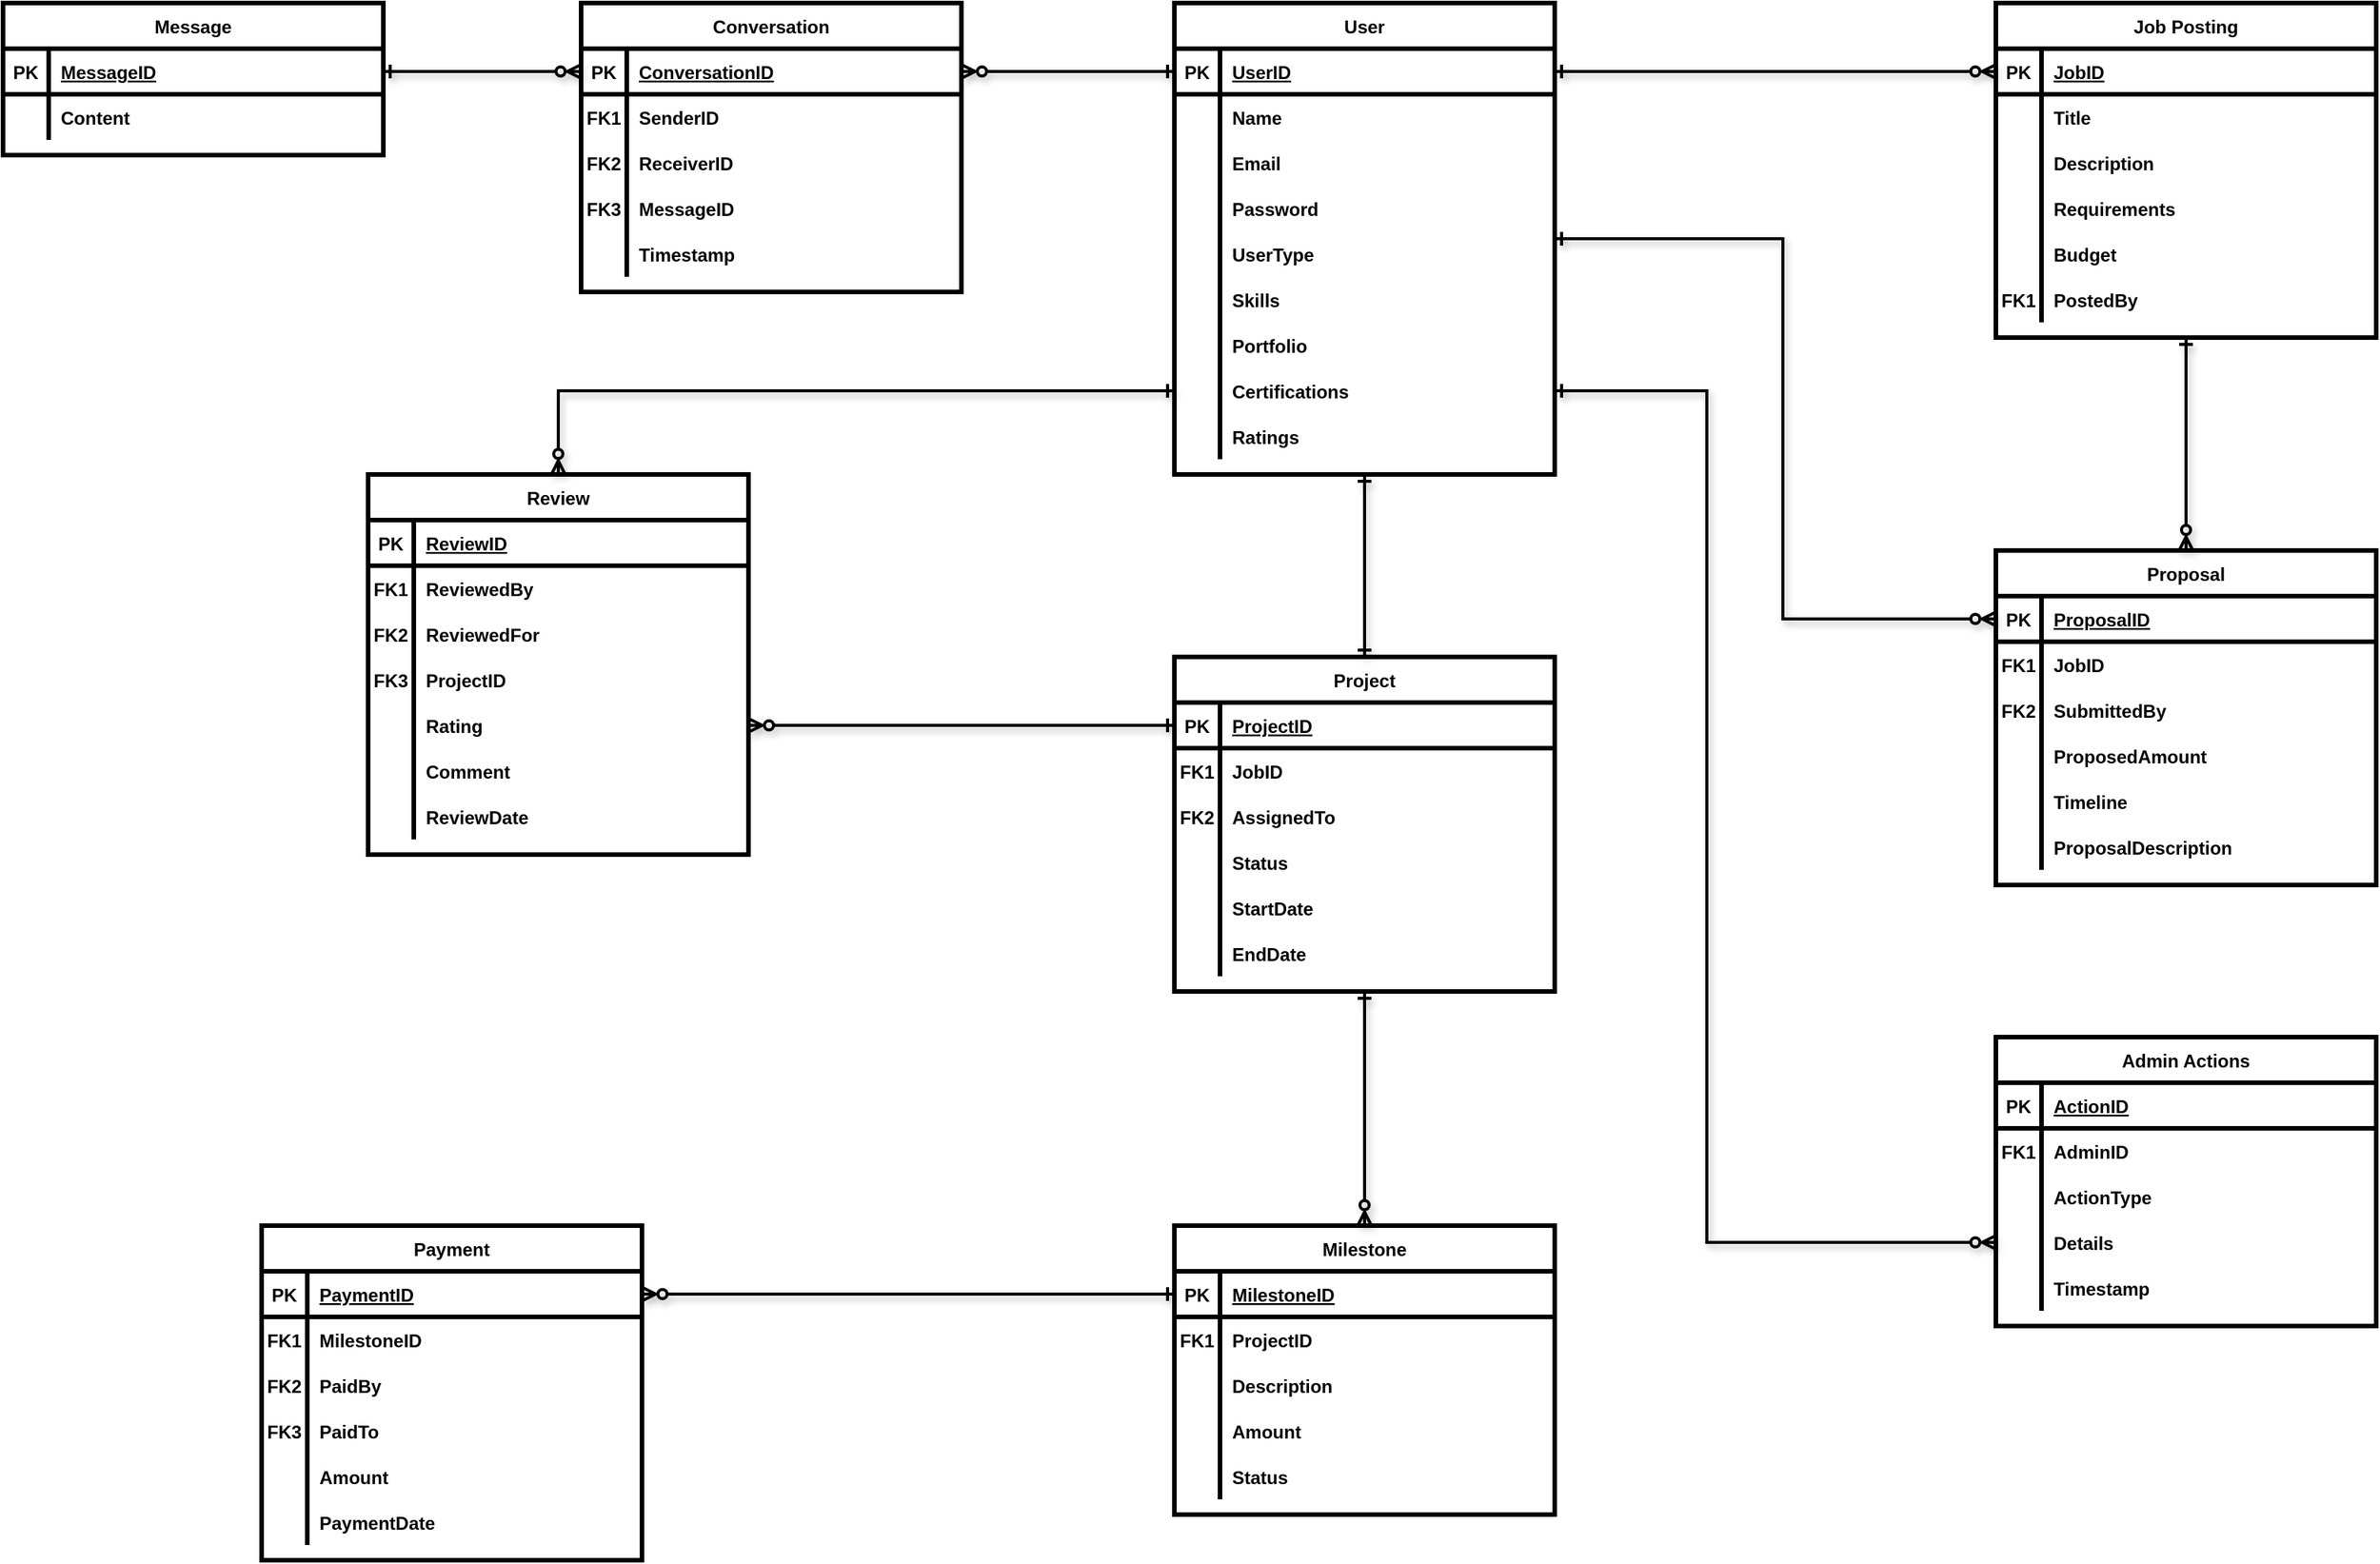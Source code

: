 <mxfile version="25.0.2">
  <diagram id="R2lEEEUBdFMjLlhIrx00" name="Page-1">
    <mxGraphModel dx="2965" dy="1330" grid="1" gridSize="10" guides="1" tooltips="1" connect="1" arrows="1" fold="1" page="1" pageScale="1" pageWidth="850" pageHeight="1100" math="0" shadow="0" extFonts="Permanent Marker^https://fonts.googleapis.com/css?family=Permanent+Marker">
      <root>
        <mxCell id="0" />
        <mxCell id="1" parent="0" />
        <mxCell id="C-vyLk0tnHw3VtMMgP7b-2" value="Job Posting" style="shape=table;startSize=30;container=1;collapsible=1;childLayout=tableLayout;fixedRows=1;rowLines=0;fontStyle=1;align=center;resizeLast=1;strokeWidth=3;" parent="1" vertex="1">
          <mxGeometry x="550" y="20" width="250" height="220" as="geometry" />
        </mxCell>
        <mxCell id="C-vyLk0tnHw3VtMMgP7b-3" value="" style="shape=partialRectangle;collapsible=0;dropTarget=0;pointerEvents=0;fillColor=none;points=[[0,0.5],[1,0.5]];portConstraint=eastwest;top=0;left=0;right=0;bottom=1;fontStyle=1;strokeWidth=3;" parent="C-vyLk0tnHw3VtMMgP7b-2" vertex="1">
          <mxGeometry y="30" width="250" height="30" as="geometry" />
        </mxCell>
        <mxCell id="C-vyLk0tnHw3VtMMgP7b-4" value="PK" style="shape=partialRectangle;overflow=hidden;connectable=0;fillColor=none;top=0;left=0;bottom=0;right=0;fontStyle=1;strokeWidth=3;" parent="C-vyLk0tnHw3VtMMgP7b-3" vertex="1">
          <mxGeometry width="30" height="30" as="geometry">
            <mxRectangle width="30" height="30" as="alternateBounds" />
          </mxGeometry>
        </mxCell>
        <mxCell id="C-vyLk0tnHw3VtMMgP7b-5" value="JobID " style="shape=partialRectangle;overflow=hidden;connectable=0;fillColor=none;top=0;left=0;bottom=0;right=0;align=left;spacingLeft=6;fontStyle=5;strokeWidth=3;" parent="C-vyLk0tnHw3VtMMgP7b-3" vertex="1">
          <mxGeometry x="30" width="220" height="30" as="geometry">
            <mxRectangle width="220" height="30" as="alternateBounds" />
          </mxGeometry>
        </mxCell>
        <mxCell id="C-vyLk0tnHw3VtMMgP7b-6" value="" style="shape=partialRectangle;collapsible=0;dropTarget=0;pointerEvents=0;fillColor=none;points=[[0,0.5],[1,0.5]];portConstraint=eastwest;top=0;left=0;right=0;bottom=0;fontStyle=1;strokeWidth=3;" parent="C-vyLk0tnHw3VtMMgP7b-2" vertex="1">
          <mxGeometry y="60" width="250" height="30" as="geometry" />
        </mxCell>
        <mxCell id="C-vyLk0tnHw3VtMMgP7b-7" value="" style="shape=partialRectangle;overflow=hidden;connectable=0;fillColor=none;top=0;left=0;bottom=0;right=0;fontStyle=1;strokeWidth=3;" parent="C-vyLk0tnHw3VtMMgP7b-6" vertex="1">
          <mxGeometry width="30" height="30" as="geometry">
            <mxRectangle width="30" height="30" as="alternateBounds" />
          </mxGeometry>
        </mxCell>
        <mxCell id="C-vyLk0tnHw3VtMMgP7b-8" value="Title" style="shape=partialRectangle;overflow=hidden;connectable=0;fillColor=none;top=0;left=0;bottom=0;right=0;align=left;spacingLeft=6;fontStyle=1;strokeWidth=3;" parent="C-vyLk0tnHw3VtMMgP7b-6" vertex="1">
          <mxGeometry x="30" width="220" height="30" as="geometry">
            <mxRectangle width="220" height="30" as="alternateBounds" />
          </mxGeometry>
        </mxCell>
        <mxCell id="C-vyLk0tnHw3VtMMgP7b-9" value="" style="shape=partialRectangle;collapsible=0;dropTarget=0;pointerEvents=0;fillColor=none;points=[[0,0.5],[1,0.5]];portConstraint=eastwest;top=0;left=0;right=0;bottom=0;fontStyle=1;strokeWidth=3;" parent="C-vyLk0tnHw3VtMMgP7b-2" vertex="1">
          <mxGeometry y="90" width="250" height="30" as="geometry" />
        </mxCell>
        <mxCell id="C-vyLk0tnHw3VtMMgP7b-10" value="" style="shape=partialRectangle;overflow=hidden;connectable=0;fillColor=none;top=0;left=0;bottom=0;right=0;fontStyle=1;strokeWidth=3;" parent="C-vyLk0tnHw3VtMMgP7b-9" vertex="1">
          <mxGeometry width="30" height="30" as="geometry">
            <mxRectangle width="30" height="30" as="alternateBounds" />
          </mxGeometry>
        </mxCell>
        <mxCell id="C-vyLk0tnHw3VtMMgP7b-11" value="Description" style="shape=partialRectangle;overflow=hidden;connectable=0;fillColor=none;top=0;left=0;bottom=0;right=0;align=left;spacingLeft=6;fontStyle=1;strokeWidth=3;" parent="C-vyLk0tnHw3VtMMgP7b-9" vertex="1">
          <mxGeometry x="30" width="220" height="30" as="geometry">
            <mxRectangle width="220" height="30" as="alternateBounds" />
          </mxGeometry>
        </mxCell>
        <mxCell id="jDAxCwM0RwvkE1ZlzQCD-110" value="" style="shape=partialRectangle;collapsible=0;dropTarget=0;pointerEvents=0;fillColor=none;points=[[0,0.5],[1,0.5]];portConstraint=eastwest;top=0;left=0;right=0;bottom=0;fontStyle=1;strokeWidth=3;" vertex="1" parent="C-vyLk0tnHw3VtMMgP7b-2">
          <mxGeometry y="120" width="250" height="30" as="geometry" />
        </mxCell>
        <mxCell id="jDAxCwM0RwvkE1ZlzQCD-111" value="" style="shape=partialRectangle;overflow=hidden;connectable=0;fillColor=none;top=0;left=0;bottom=0;right=0;fontStyle=1;strokeWidth=3;" vertex="1" parent="jDAxCwM0RwvkE1ZlzQCD-110">
          <mxGeometry width="30" height="30" as="geometry">
            <mxRectangle width="30" height="30" as="alternateBounds" />
          </mxGeometry>
        </mxCell>
        <mxCell id="jDAxCwM0RwvkE1ZlzQCD-112" value="Requirements" style="shape=partialRectangle;overflow=hidden;connectable=0;fillColor=none;top=0;left=0;bottom=0;right=0;align=left;spacingLeft=6;fontStyle=1;strokeWidth=3;" vertex="1" parent="jDAxCwM0RwvkE1ZlzQCD-110">
          <mxGeometry x="30" width="220" height="30" as="geometry">
            <mxRectangle width="220" height="30" as="alternateBounds" />
          </mxGeometry>
        </mxCell>
        <mxCell id="jDAxCwM0RwvkE1ZlzQCD-113" value="" style="shape=partialRectangle;collapsible=0;dropTarget=0;pointerEvents=0;fillColor=none;points=[[0,0.5],[1,0.5]];portConstraint=eastwest;top=0;left=0;right=0;bottom=0;fontStyle=1;strokeWidth=3;" vertex="1" parent="C-vyLk0tnHw3VtMMgP7b-2">
          <mxGeometry y="150" width="250" height="30" as="geometry" />
        </mxCell>
        <mxCell id="jDAxCwM0RwvkE1ZlzQCD-114" value="" style="shape=partialRectangle;overflow=hidden;connectable=0;fillColor=none;top=0;left=0;bottom=0;right=0;fontStyle=1;strokeWidth=3;" vertex="1" parent="jDAxCwM0RwvkE1ZlzQCD-113">
          <mxGeometry width="30" height="30" as="geometry">
            <mxRectangle width="30" height="30" as="alternateBounds" />
          </mxGeometry>
        </mxCell>
        <mxCell id="jDAxCwM0RwvkE1ZlzQCD-115" value="Budget" style="shape=partialRectangle;overflow=hidden;connectable=0;fillColor=none;top=0;left=0;bottom=0;right=0;align=left;spacingLeft=6;fontStyle=1;strokeWidth=3;" vertex="1" parent="jDAxCwM0RwvkE1ZlzQCD-113">
          <mxGeometry x="30" width="220" height="30" as="geometry">
            <mxRectangle width="220" height="30" as="alternateBounds" />
          </mxGeometry>
        </mxCell>
        <mxCell id="jDAxCwM0RwvkE1ZlzQCD-116" value="" style="shape=partialRectangle;collapsible=0;dropTarget=0;pointerEvents=0;fillColor=none;points=[[0,0.5],[1,0.5]];portConstraint=eastwest;top=0;left=0;right=0;bottom=0;fontStyle=1;strokeWidth=3;" vertex="1" parent="C-vyLk0tnHw3VtMMgP7b-2">
          <mxGeometry y="180" width="250" height="30" as="geometry" />
        </mxCell>
        <mxCell id="jDAxCwM0RwvkE1ZlzQCD-117" value="FK1" style="shape=partialRectangle;overflow=hidden;connectable=0;fillColor=none;top=0;left=0;bottom=0;right=0;fontStyle=1;strokeWidth=3;" vertex="1" parent="jDAxCwM0RwvkE1ZlzQCD-116">
          <mxGeometry width="30" height="30" as="geometry">
            <mxRectangle width="30" height="30" as="alternateBounds" />
          </mxGeometry>
        </mxCell>
        <mxCell id="jDAxCwM0RwvkE1ZlzQCD-118" value="PostedBy" style="shape=partialRectangle;overflow=hidden;connectable=0;fillColor=none;top=0;left=0;bottom=0;right=0;align=left;spacingLeft=6;fontStyle=1;strokeWidth=3;" vertex="1" parent="jDAxCwM0RwvkE1ZlzQCD-116">
          <mxGeometry x="30" width="220" height="30" as="geometry">
            <mxRectangle width="220" height="30" as="alternateBounds" />
          </mxGeometry>
        </mxCell>
        <mxCell id="C-vyLk0tnHw3VtMMgP7b-13" value="Proposal" style="shape=table;startSize=30;container=1;collapsible=1;childLayout=tableLayout;fixedRows=1;rowLines=0;fontStyle=1;align=center;resizeLast=1;strokeWidth=3;" parent="1" vertex="1">
          <mxGeometry x="550" y="380" width="250" height="220" as="geometry" />
        </mxCell>
        <mxCell id="C-vyLk0tnHw3VtMMgP7b-14" value="" style="shape=partialRectangle;collapsible=0;dropTarget=0;pointerEvents=0;fillColor=none;points=[[0,0.5],[1,0.5]];portConstraint=eastwest;top=0;left=0;right=0;bottom=1;fontStyle=1;strokeWidth=3;" parent="C-vyLk0tnHw3VtMMgP7b-13" vertex="1">
          <mxGeometry y="30" width="250" height="30" as="geometry" />
        </mxCell>
        <mxCell id="C-vyLk0tnHw3VtMMgP7b-15" value="PK" style="shape=partialRectangle;overflow=hidden;connectable=0;fillColor=none;top=0;left=0;bottom=0;right=0;fontStyle=1;strokeWidth=3;" parent="C-vyLk0tnHw3VtMMgP7b-14" vertex="1">
          <mxGeometry width="30" height="30" as="geometry">
            <mxRectangle width="30" height="30" as="alternateBounds" />
          </mxGeometry>
        </mxCell>
        <mxCell id="C-vyLk0tnHw3VtMMgP7b-16" value="ProposalID " style="shape=partialRectangle;overflow=hidden;connectable=0;fillColor=none;top=0;left=0;bottom=0;right=0;align=left;spacingLeft=6;fontStyle=5;strokeWidth=3;" parent="C-vyLk0tnHw3VtMMgP7b-14" vertex="1">
          <mxGeometry x="30" width="220" height="30" as="geometry">
            <mxRectangle width="220" height="30" as="alternateBounds" />
          </mxGeometry>
        </mxCell>
        <mxCell id="C-vyLk0tnHw3VtMMgP7b-17" value="" style="shape=partialRectangle;collapsible=0;dropTarget=0;pointerEvents=0;fillColor=none;points=[[0,0.5],[1,0.5]];portConstraint=eastwest;top=0;left=0;right=0;bottom=0;fontStyle=1;strokeWidth=3;" parent="C-vyLk0tnHw3VtMMgP7b-13" vertex="1">
          <mxGeometry y="60" width="250" height="30" as="geometry" />
        </mxCell>
        <mxCell id="C-vyLk0tnHw3VtMMgP7b-18" value="FK1" style="shape=partialRectangle;overflow=hidden;connectable=0;fillColor=none;top=0;left=0;bottom=0;right=0;fontStyle=1;strokeWidth=3;" parent="C-vyLk0tnHw3VtMMgP7b-17" vertex="1">
          <mxGeometry width="30" height="30" as="geometry">
            <mxRectangle width="30" height="30" as="alternateBounds" />
          </mxGeometry>
        </mxCell>
        <mxCell id="C-vyLk0tnHw3VtMMgP7b-19" value="JobID" style="shape=partialRectangle;overflow=hidden;connectable=0;fillColor=none;top=0;left=0;bottom=0;right=0;align=left;spacingLeft=6;fontStyle=1;strokeWidth=3;" parent="C-vyLk0tnHw3VtMMgP7b-17" vertex="1">
          <mxGeometry x="30" width="220" height="30" as="geometry">
            <mxRectangle width="220" height="30" as="alternateBounds" />
          </mxGeometry>
        </mxCell>
        <mxCell id="C-vyLk0tnHw3VtMMgP7b-20" value="" style="shape=partialRectangle;collapsible=0;dropTarget=0;pointerEvents=0;fillColor=none;points=[[0,0.5],[1,0.5]];portConstraint=eastwest;top=0;left=0;right=0;bottom=0;fontStyle=1;strokeWidth=3;" parent="C-vyLk0tnHw3VtMMgP7b-13" vertex="1">
          <mxGeometry y="90" width="250" height="30" as="geometry" />
        </mxCell>
        <mxCell id="C-vyLk0tnHw3VtMMgP7b-21" value="FK2" style="shape=partialRectangle;overflow=hidden;connectable=0;fillColor=none;top=0;left=0;bottom=0;right=0;fontStyle=1;strokeWidth=3;" parent="C-vyLk0tnHw3VtMMgP7b-20" vertex="1">
          <mxGeometry width="30" height="30" as="geometry">
            <mxRectangle width="30" height="30" as="alternateBounds" />
          </mxGeometry>
        </mxCell>
        <mxCell id="C-vyLk0tnHw3VtMMgP7b-22" value="SubmittedBy" style="shape=partialRectangle;overflow=hidden;connectable=0;fillColor=none;top=0;left=0;bottom=0;right=0;align=left;spacingLeft=6;fontStyle=1;strokeWidth=3;" parent="C-vyLk0tnHw3VtMMgP7b-20" vertex="1">
          <mxGeometry x="30" width="220" height="30" as="geometry">
            <mxRectangle width="220" height="30" as="alternateBounds" />
          </mxGeometry>
        </mxCell>
        <mxCell id="jDAxCwM0RwvkE1ZlzQCD-119" value="" style="shape=partialRectangle;collapsible=0;dropTarget=0;pointerEvents=0;fillColor=none;points=[[0,0.5],[1,0.5]];portConstraint=eastwest;top=0;left=0;right=0;bottom=0;fontStyle=1;strokeWidth=3;" vertex="1" parent="C-vyLk0tnHw3VtMMgP7b-13">
          <mxGeometry y="120" width="250" height="30" as="geometry" />
        </mxCell>
        <mxCell id="jDAxCwM0RwvkE1ZlzQCD-120" value="" style="shape=partialRectangle;overflow=hidden;connectable=0;fillColor=none;top=0;left=0;bottom=0;right=0;fontStyle=1;strokeWidth=3;" vertex="1" parent="jDAxCwM0RwvkE1ZlzQCD-119">
          <mxGeometry width="30" height="30" as="geometry">
            <mxRectangle width="30" height="30" as="alternateBounds" />
          </mxGeometry>
        </mxCell>
        <mxCell id="jDAxCwM0RwvkE1ZlzQCD-121" value="ProposedAmount" style="shape=partialRectangle;overflow=hidden;connectable=0;fillColor=none;top=0;left=0;bottom=0;right=0;align=left;spacingLeft=6;fontStyle=1;strokeWidth=3;" vertex="1" parent="jDAxCwM0RwvkE1ZlzQCD-119">
          <mxGeometry x="30" width="220" height="30" as="geometry">
            <mxRectangle width="220" height="30" as="alternateBounds" />
          </mxGeometry>
        </mxCell>
        <mxCell id="jDAxCwM0RwvkE1ZlzQCD-122" value="" style="shape=partialRectangle;collapsible=0;dropTarget=0;pointerEvents=0;fillColor=none;points=[[0,0.5],[1,0.5]];portConstraint=eastwest;top=0;left=0;right=0;bottom=0;fontStyle=1;strokeWidth=3;" vertex="1" parent="C-vyLk0tnHw3VtMMgP7b-13">
          <mxGeometry y="150" width="250" height="30" as="geometry" />
        </mxCell>
        <mxCell id="jDAxCwM0RwvkE1ZlzQCD-123" value="" style="shape=partialRectangle;overflow=hidden;connectable=0;fillColor=none;top=0;left=0;bottom=0;right=0;fontStyle=1;strokeWidth=3;" vertex="1" parent="jDAxCwM0RwvkE1ZlzQCD-122">
          <mxGeometry width="30" height="30" as="geometry">
            <mxRectangle width="30" height="30" as="alternateBounds" />
          </mxGeometry>
        </mxCell>
        <mxCell id="jDAxCwM0RwvkE1ZlzQCD-124" value="Timeline" style="shape=partialRectangle;overflow=hidden;connectable=0;fillColor=none;top=0;left=0;bottom=0;right=0;align=left;spacingLeft=6;fontStyle=1;strokeWidth=3;" vertex="1" parent="jDAxCwM0RwvkE1ZlzQCD-122">
          <mxGeometry x="30" width="220" height="30" as="geometry">
            <mxRectangle width="220" height="30" as="alternateBounds" />
          </mxGeometry>
        </mxCell>
        <mxCell id="jDAxCwM0RwvkE1ZlzQCD-125" value="" style="shape=partialRectangle;collapsible=0;dropTarget=0;pointerEvents=0;fillColor=none;points=[[0,0.5],[1,0.5]];portConstraint=eastwest;top=0;left=0;right=0;bottom=0;fontStyle=1;strokeWidth=3;" vertex="1" parent="C-vyLk0tnHw3VtMMgP7b-13">
          <mxGeometry y="180" width="250" height="30" as="geometry" />
        </mxCell>
        <mxCell id="jDAxCwM0RwvkE1ZlzQCD-126" value="" style="shape=partialRectangle;overflow=hidden;connectable=0;fillColor=none;top=0;left=0;bottom=0;right=0;fontStyle=1;strokeWidth=3;" vertex="1" parent="jDAxCwM0RwvkE1ZlzQCD-125">
          <mxGeometry width="30" height="30" as="geometry">
            <mxRectangle width="30" height="30" as="alternateBounds" />
          </mxGeometry>
        </mxCell>
        <mxCell id="jDAxCwM0RwvkE1ZlzQCD-127" value="ProposalDescription" style="shape=partialRectangle;overflow=hidden;connectable=0;fillColor=none;top=0;left=0;bottom=0;right=0;align=left;spacingLeft=6;fontStyle=1;strokeWidth=3;" vertex="1" parent="jDAxCwM0RwvkE1ZlzQCD-125">
          <mxGeometry x="30" width="220" height="30" as="geometry">
            <mxRectangle width="220" height="30" as="alternateBounds" />
          </mxGeometry>
        </mxCell>
        <mxCell id="C-vyLk0tnHw3VtMMgP7b-23" value="User" style="shape=table;startSize=30;container=1;collapsible=1;childLayout=tableLayout;fixedRows=1;rowLines=0;fontStyle=1;align=center;resizeLast=1;strokeWidth=3;" parent="1" vertex="1">
          <mxGeometry x="10" y="20" width="250" height="310" as="geometry" />
        </mxCell>
        <mxCell id="C-vyLk0tnHw3VtMMgP7b-24" value="" style="shape=partialRectangle;collapsible=0;dropTarget=0;pointerEvents=0;fillColor=none;points=[[0,0.5],[1,0.5]];portConstraint=eastwest;top=0;left=0;right=0;bottom=1;fontStyle=1;strokeWidth=3;" parent="C-vyLk0tnHw3VtMMgP7b-23" vertex="1">
          <mxGeometry y="30" width="250" height="30" as="geometry" />
        </mxCell>
        <mxCell id="C-vyLk0tnHw3VtMMgP7b-25" value="PK" style="shape=partialRectangle;overflow=hidden;connectable=0;fillColor=none;top=0;left=0;bottom=0;right=0;fontStyle=1;strokeWidth=3;" parent="C-vyLk0tnHw3VtMMgP7b-24" vertex="1">
          <mxGeometry width="30" height="30" as="geometry">
            <mxRectangle width="30" height="30" as="alternateBounds" />
          </mxGeometry>
        </mxCell>
        <mxCell id="C-vyLk0tnHw3VtMMgP7b-26" value="UserID" style="shape=partialRectangle;overflow=hidden;connectable=0;fillColor=none;top=0;left=0;bottom=0;right=0;align=left;spacingLeft=6;fontStyle=5;strokeWidth=3;" parent="C-vyLk0tnHw3VtMMgP7b-24" vertex="1">
          <mxGeometry x="30" width="220" height="30" as="geometry">
            <mxRectangle width="220" height="30" as="alternateBounds" />
          </mxGeometry>
        </mxCell>
        <mxCell id="C-vyLk0tnHw3VtMMgP7b-27" value="" style="shape=partialRectangle;collapsible=0;dropTarget=0;pointerEvents=0;fillColor=none;points=[[0,0.5],[1,0.5]];portConstraint=eastwest;top=0;left=0;right=0;bottom=0;fontStyle=1;strokeWidth=3;" parent="C-vyLk0tnHw3VtMMgP7b-23" vertex="1">
          <mxGeometry y="60" width="250" height="30" as="geometry" />
        </mxCell>
        <mxCell id="C-vyLk0tnHw3VtMMgP7b-28" value="" style="shape=partialRectangle;overflow=hidden;connectable=0;fillColor=none;top=0;left=0;bottom=0;right=0;fontStyle=1;strokeWidth=3;" parent="C-vyLk0tnHw3VtMMgP7b-27" vertex="1">
          <mxGeometry width="30" height="30" as="geometry">
            <mxRectangle width="30" height="30" as="alternateBounds" />
          </mxGeometry>
        </mxCell>
        <mxCell id="C-vyLk0tnHw3VtMMgP7b-29" value="Name" style="shape=partialRectangle;overflow=hidden;connectable=0;fillColor=none;top=0;left=0;bottom=0;right=0;align=left;spacingLeft=6;fontStyle=1;strokeWidth=3;" parent="C-vyLk0tnHw3VtMMgP7b-27" vertex="1">
          <mxGeometry x="30" width="220" height="30" as="geometry">
            <mxRectangle width="220" height="30" as="alternateBounds" />
          </mxGeometry>
        </mxCell>
        <mxCell id="jDAxCwM0RwvkE1ZlzQCD-89" value="" style="shape=partialRectangle;collapsible=0;dropTarget=0;pointerEvents=0;fillColor=none;points=[[0,0.5],[1,0.5]];portConstraint=eastwest;top=0;left=0;right=0;bottom=0;fontStyle=1;strokeWidth=3;" vertex="1" parent="C-vyLk0tnHw3VtMMgP7b-23">
          <mxGeometry y="90" width="250" height="30" as="geometry" />
        </mxCell>
        <mxCell id="jDAxCwM0RwvkE1ZlzQCD-90" value="" style="shape=partialRectangle;overflow=hidden;connectable=0;fillColor=none;top=0;left=0;bottom=0;right=0;fontStyle=1;strokeWidth=3;" vertex="1" parent="jDAxCwM0RwvkE1ZlzQCD-89">
          <mxGeometry width="30" height="30" as="geometry">
            <mxRectangle width="30" height="30" as="alternateBounds" />
          </mxGeometry>
        </mxCell>
        <mxCell id="jDAxCwM0RwvkE1ZlzQCD-91" value="Email" style="shape=partialRectangle;overflow=hidden;connectable=0;fillColor=none;top=0;left=0;bottom=0;right=0;align=left;spacingLeft=6;fontStyle=1;strokeWidth=3;" vertex="1" parent="jDAxCwM0RwvkE1ZlzQCD-89">
          <mxGeometry x="30" width="220" height="30" as="geometry">
            <mxRectangle width="220" height="30" as="alternateBounds" />
          </mxGeometry>
        </mxCell>
        <mxCell id="jDAxCwM0RwvkE1ZlzQCD-92" value="" style="shape=partialRectangle;collapsible=0;dropTarget=0;pointerEvents=0;fillColor=none;points=[[0,0.5],[1,0.5]];portConstraint=eastwest;top=0;left=0;right=0;bottom=0;fontStyle=1;strokeWidth=3;" vertex="1" parent="C-vyLk0tnHw3VtMMgP7b-23">
          <mxGeometry y="120" width="250" height="30" as="geometry" />
        </mxCell>
        <mxCell id="jDAxCwM0RwvkE1ZlzQCD-93" value="" style="shape=partialRectangle;overflow=hidden;connectable=0;fillColor=none;top=0;left=0;bottom=0;right=0;fontStyle=1;strokeWidth=3;" vertex="1" parent="jDAxCwM0RwvkE1ZlzQCD-92">
          <mxGeometry width="30" height="30" as="geometry">
            <mxRectangle width="30" height="30" as="alternateBounds" />
          </mxGeometry>
        </mxCell>
        <mxCell id="jDAxCwM0RwvkE1ZlzQCD-94" value="Password" style="shape=partialRectangle;overflow=hidden;connectable=0;fillColor=none;top=0;left=0;bottom=0;right=0;align=left;spacingLeft=6;fontStyle=1;strokeWidth=3;" vertex="1" parent="jDAxCwM0RwvkE1ZlzQCD-92">
          <mxGeometry x="30" width="220" height="30" as="geometry">
            <mxRectangle width="220" height="30" as="alternateBounds" />
          </mxGeometry>
        </mxCell>
        <mxCell id="jDAxCwM0RwvkE1ZlzQCD-95" value="" style="shape=partialRectangle;collapsible=0;dropTarget=0;pointerEvents=0;fillColor=none;points=[[0,0.5],[1,0.5]];portConstraint=eastwest;top=0;left=0;right=0;bottom=0;fontStyle=1;strokeWidth=3;" vertex="1" parent="C-vyLk0tnHw3VtMMgP7b-23">
          <mxGeometry y="150" width="250" height="30" as="geometry" />
        </mxCell>
        <mxCell id="jDAxCwM0RwvkE1ZlzQCD-96" value="" style="shape=partialRectangle;overflow=hidden;connectable=0;fillColor=none;top=0;left=0;bottom=0;right=0;fontStyle=1;strokeWidth=3;" vertex="1" parent="jDAxCwM0RwvkE1ZlzQCD-95">
          <mxGeometry width="30" height="30" as="geometry">
            <mxRectangle width="30" height="30" as="alternateBounds" />
          </mxGeometry>
        </mxCell>
        <mxCell id="jDAxCwM0RwvkE1ZlzQCD-97" value="UserType" style="shape=partialRectangle;overflow=hidden;connectable=0;fillColor=none;top=0;left=0;bottom=0;right=0;align=left;spacingLeft=6;fontStyle=1;strokeWidth=3;" vertex="1" parent="jDAxCwM0RwvkE1ZlzQCD-95">
          <mxGeometry x="30" width="220" height="30" as="geometry">
            <mxRectangle width="220" height="30" as="alternateBounds" />
          </mxGeometry>
        </mxCell>
        <mxCell id="jDAxCwM0RwvkE1ZlzQCD-98" value="" style="shape=partialRectangle;collapsible=0;dropTarget=0;pointerEvents=0;fillColor=none;points=[[0,0.5],[1,0.5]];portConstraint=eastwest;top=0;left=0;right=0;bottom=0;fontStyle=1;strokeWidth=3;" vertex="1" parent="C-vyLk0tnHw3VtMMgP7b-23">
          <mxGeometry y="180" width="250" height="30" as="geometry" />
        </mxCell>
        <mxCell id="jDAxCwM0RwvkE1ZlzQCD-99" value="" style="shape=partialRectangle;overflow=hidden;connectable=0;fillColor=none;top=0;left=0;bottom=0;right=0;fontStyle=1;strokeWidth=3;" vertex="1" parent="jDAxCwM0RwvkE1ZlzQCD-98">
          <mxGeometry width="30" height="30" as="geometry">
            <mxRectangle width="30" height="30" as="alternateBounds" />
          </mxGeometry>
        </mxCell>
        <mxCell id="jDAxCwM0RwvkE1ZlzQCD-100" value="Skills" style="shape=partialRectangle;overflow=hidden;connectable=0;fillColor=none;top=0;left=0;bottom=0;right=0;align=left;spacingLeft=6;fontStyle=1;strokeWidth=3;" vertex="1" parent="jDAxCwM0RwvkE1ZlzQCD-98">
          <mxGeometry x="30" width="220" height="30" as="geometry">
            <mxRectangle width="220" height="30" as="alternateBounds" />
          </mxGeometry>
        </mxCell>
        <mxCell id="jDAxCwM0RwvkE1ZlzQCD-101" value="" style="shape=partialRectangle;collapsible=0;dropTarget=0;pointerEvents=0;fillColor=none;points=[[0,0.5],[1,0.5]];portConstraint=eastwest;top=0;left=0;right=0;bottom=0;fontStyle=1;strokeWidth=3;" vertex="1" parent="C-vyLk0tnHw3VtMMgP7b-23">
          <mxGeometry y="210" width="250" height="30" as="geometry" />
        </mxCell>
        <mxCell id="jDAxCwM0RwvkE1ZlzQCD-102" value="" style="shape=partialRectangle;overflow=hidden;connectable=0;fillColor=none;top=0;left=0;bottom=0;right=0;fontStyle=1;strokeWidth=3;" vertex="1" parent="jDAxCwM0RwvkE1ZlzQCD-101">
          <mxGeometry width="30" height="30" as="geometry">
            <mxRectangle width="30" height="30" as="alternateBounds" />
          </mxGeometry>
        </mxCell>
        <mxCell id="jDAxCwM0RwvkE1ZlzQCD-103" value="Portfolio" style="shape=partialRectangle;overflow=hidden;connectable=0;fillColor=none;top=0;left=0;bottom=0;right=0;align=left;spacingLeft=6;fontStyle=1;strokeWidth=3;" vertex="1" parent="jDAxCwM0RwvkE1ZlzQCD-101">
          <mxGeometry x="30" width="220" height="30" as="geometry">
            <mxRectangle width="220" height="30" as="alternateBounds" />
          </mxGeometry>
        </mxCell>
        <mxCell id="jDAxCwM0RwvkE1ZlzQCD-104" value="" style="shape=partialRectangle;collapsible=0;dropTarget=0;pointerEvents=0;fillColor=none;points=[[0,0.5],[1,0.5]];portConstraint=eastwest;top=0;left=0;right=0;bottom=0;fontStyle=1;strokeWidth=3;" vertex="1" parent="C-vyLk0tnHw3VtMMgP7b-23">
          <mxGeometry y="240" width="250" height="30" as="geometry" />
        </mxCell>
        <mxCell id="jDAxCwM0RwvkE1ZlzQCD-105" value="" style="shape=partialRectangle;overflow=hidden;connectable=0;fillColor=none;top=0;left=0;bottom=0;right=0;fontStyle=1;strokeWidth=3;" vertex="1" parent="jDAxCwM0RwvkE1ZlzQCD-104">
          <mxGeometry width="30" height="30" as="geometry">
            <mxRectangle width="30" height="30" as="alternateBounds" />
          </mxGeometry>
        </mxCell>
        <mxCell id="jDAxCwM0RwvkE1ZlzQCD-106" value="Certifications" style="shape=partialRectangle;overflow=hidden;connectable=0;fillColor=none;top=0;left=0;bottom=0;right=0;align=left;spacingLeft=6;fontStyle=1;strokeWidth=3;" vertex="1" parent="jDAxCwM0RwvkE1ZlzQCD-104">
          <mxGeometry x="30" width="220" height="30" as="geometry">
            <mxRectangle width="220" height="30" as="alternateBounds" />
          </mxGeometry>
        </mxCell>
        <mxCell id="jDAxCwM0RwvkE1ZlzQCD-107" value="" style="shape=partialRectangle;collapsible=0;dropTarget=0;pointerEvents=0;fillColor=none;points=[[0,0.5],[1,0.5]];portConstraint=eastwest;top=0;left=0;right=0;bottom=0;fontStyle=1;strokeWidth=3;" vertex="1" parent="C-vyLk0tnHw3VtMMgP7b-23">
          <mxGeometry y="270" width="250" height="30" as="geometry" />
        </mxCell>
        <mxCell id="jDAxCwM0RwvkE1ZlzQCD-108" value="" style="shape=partialRectangle;overflow=hidden;connectable=0;fillColor=none;top=0;left=0;bottom=0;right=0;fontStyle=1;strokeWidth=3;" vertex="1" parent="jDAxCwM0RwvkE1ZlzQCD-107">
          <mxGeometry width="30" height="30" as="geometry">
            <mxRectangle width="30" height="30" as="alternateBounds" />
          </mxGeometry>
        </mxCell>
        <mxCell id="jDAxCwM0RwvkE1ZlzQCD-109" value="Ratings" style="shape=partialRectangle;overflow=hidden;connectable=0;fillColor=none;top=0;left=0;bottom=0;right=0;align=left;spacingLeft=6;fontStyle=1;strokeWidth=3;" vertex="1" parent="jDAxCwM0RwvkE1ZlzQCD-107">
          <mxGeometry x="30" width="220" height="30" as="geometry">
            <mxRectangle width="220" height="30" as="alternateBounds" />
          </mxGeometry>
        </mxCell>
        <mxCell id="jDAxCwM0RwvkE1ZlzQCD-43" value="Project" style="shape=table;startSize=30;container=1;collapsible=1;childLayout=tableLayout;fixedRows=1;rowLines=0;fontStyle=1;align=center;resizeLast=1;strokeWidth=3;" vertex="1" parent="1">
          <mxGeometry x="10" y="450" width="250" height="220" as="geometry" />
        </mxCell>
        <mxCell id="jDAxCwM0RwvkE1ZlzQCD-44" value="" style="shape=partialRectangle;collapsible=0;dropTarget=0;pointerEvents=0;fillColor=none;points=[[0,0.5],[1,0.5]];portConstraint=eastwest;top=0;left=0;right=0;bottom=1;fontStyle=1;strokeWidth=3;" vertex="1" parent="jDAxCwM0RwvkE1ZlzQCD-43">
          <mxGeometry y="30" width="250" height="30" as="geometry" />
        </mxCell>
        <mxCell id="jDAxCwM0RwvkE1ZlzQCD-45" value="PK" style="shape=partialRectangle;overflow=hidden;connectable=0;fillColor=none;top=0;left=0;bottom=0;right=0;fontStyle=1;strokeWidth=3;" vertex="1" parent="jDAxCwM0RwvkE1ZlzQCD-44">
          <mxGeometry width="30" height="30" as="geometry">
            <mxRectangle width="30" height="30" as="alternateBounds" />
          </mxGeometry>
        </mxCell>
        <mxCell id="jDAxCwM0RwvkE1ZlzQCD-46" value="ProjectID " style="shape=partialRectangle;overflow=hidden;connectable=0;fillColor=none;top=0;left=0;bottom=0;right=0;align=left;spacingLeft=6;fontStyle=5;strokeWidth=3;" vertex="1" parent="jDAxCwM0RwvkE1ZlzQCD-44">
          <mxGeometry x="30" width="220" height="30" as="geometry">
            <mxRectangle width="220" height="30" as="alternateBounds" />
          </mxGeometry>
        </mxCell>
        <mxCell id="jDAxCwM0RwvkE1ZlzQCD-47" value="" style="shape=partialRectangle;collapsible=0;dropTarget=0;pointerEvents=0;fillColor=none;points=[[0,0.5],[1,0.5]];portConstraint=eastwest;top=0;left=0;right=0;bottom=0;fontStyle=1;strokeWidth=3;" vertex="1" parent="jDAxCwM0RwvkE1ZlzQCD-43">
          <mxGeometry y="60" width="250" height="30" as="geometry" />
        </mxCell>
        <mxCell id="jDAxCwM0RwvkE1ZlzQCD-48" value="FK1" style="shape=partialRectangle;overflow=hidden;connectable=0;fillColor=none;top=0;left=0;bottom=0;right=0;fontStyle=1;strokeWidth=3;" vertex="1" parent="jDAxCwM0RwvkE1ZlzQCD-47">
          <mxGeometry width="30" height="30" as="geometry">
            <mxRectangle width="30" height="30" as="alternateBounds" />
          </mxGeometry>
        </mxCell>
        <mxCell id="jDAxCwM0RwvkE1ZlzQCD-49" value="JobID" style="shape=partialRectangle;overflow=hidden;connectable=0;fillColor=none;top=0;left=0;bottom=0;right=0;align=left;spacingLeft=6;fontStyle=1;strokeWidth=3;" vertex="1" parent="jDAxCwM0RwvkE1ZlzQCD-47">
          <mxGeometry x="30" width="220" height="30" as="geometry">
            <mxRectangle width="220" height="30" as="alternateBounds" />
          </mxGeometry>
        </mxCell>
        <mxCell id="jDAxCwM0RwvkE1ZlzQCD-140" value="" style="shape=partialRectangle;collapsible=0;dropTarget=0;pointerEvents=0;fillColor=none;points=[[0,0.5],[1,0.5]];portConstraint=eastwest;top=0;left=0;right=0;bottom=0;fontStyle=1;strokeWidth=3;" vertex="1" parent="jDAxCwM0RwvkE1ZlzQCD-43">
          <mxGeometry y="90" width="250" height="30" as="geometry" />
        </mxCell>
        <mxCell id="jDAxCwM0RwvkE1ZlzQCD-141" value="FK2" style="shape=partialRectangle;overflow=hidden;connectable=0;fillColor=none;top=0;left=0;bottom=0;right=0;fontStyle=1;strokeWidth=3;" vertex="1" parent="jDAxCwM0RwvkE1ZlzQCD-140">
          <mxGeometry width="30" height="30" as="geometry">
            <mxRectangle width="30" height="30" as="alternateBounds" />
          </mxGeometry>
        </mxCell>
        <mxCell id="jDAxCwM0RwvkE1ZlzQCD-142" value="AssignedTo" style="shape=partialRectangle;overflow=hidden;connectable=0;fillColor=none;top=0;left=0;bottom=0;right=0;align=left;spacingLeft=6;fontStyle=1;strokeWidth=3;" vertex="1" parent="jDAxCwM0RwvkE1ZlzQCD-140">
          <mxGeometry x="30" width="220" height="30" as="geometry">
            <mxRectangle width="220" height="30" as="alternateBounds" />
          </mxGeometry>
        </mxCell>
        <mxCell id="jDAxCwM0RwvkE1ZlzQCD-143" value="" style="shape=partialRectangle;collapsible=0;dropTarget=0;pointerEvents=0;fillColor=none;points=[[0,0.5],[1,0.5]];portConstraint=eastwest;top=0;left=0;right=0;bottom=0;fontStyle=1;strokeWidth=3;" vertex="1" parent="jDAxCwM0RwvkE1ZlzQCD-43">
          <mxGeometry y="120" width="250" height="30" as="geometry" />
        </mxCell>
        <mxCell id="jDAxCwM0RwvkE1ZlzQCD-144" value="" style="shape=partialRectangle;overflow=hidden;connectable=0;fillColor=none;top=0;left=0;bottom=0;right=0;fontStyle=1;strokeWidth=3;" vertex="1" parent="jDAxCwM0RwvkE1ZlzQCD-143">
          <mxGeometry width="30" height="30" as="geometry">
            <mxRectangle width="30" height="30" as="alternateBounds" />
          </mxGeometry>
        </mxCell>
        <mxCell id="jDAxCwM0RwvkE1ZlzQCD-145" value="Status" style="shape=partialRectangle;overflow=hidden;connectable=0;fillColor=none;top=0;left=0;bottom=0;right=0;align=left;spacingLeft=6;fontStyle=1;strokeWidth=3;" vertex="1" parent="jDAxCwM0RwvkE1ZlzQCD-143">
          <mxGeometry x="30" width="220" height="30" as="geometry">
            <mxRectangle width="220" height="30" as="alternateBounds" />
          </mxGeometry>
        </mxCell>
        <mxCell id="jDAxCwM0RwvkE1ZlzQCD-146" value="" style="shape=partialRectangle;collapsible=0;dropTarget=0;pointerEvents=0;fillColor=none;points=[[0,0.5],[1,0.5]];portConstraint=eastwest;top=0;left=0;right=0;bottom=0;fontStyle=1;strokeWidth=3;" vertex="1" parent="jDAxCwM0RwvkE1ZlzQCD-43">
          <mxGeometry y="150" width="250" height="30" as="geometry" />
        </mxCell>
        <mxCell id="jDAxCwM0RwvkE1ZlzQCD-147" value="" style="shape=partialRectangle;overflow=hidden;connectable=0;fillColor=none;top=0;left=0;bottom=0;right=0;fontStyle=1;strokeWidth=3;" vertex="1" parent="jDAxCwM0RwvkE1ZlzQCD-146">
          <mxGeometry width="30" height="30" as="geometry">
            <mxRectangle width="30" height="30" as="alternateBounds" />
          </mxGeometry>
        </mxCell>
        <mxCell id="jDAxCwM0RwvkE1ZlzQCD-148" value="StartDate" style="shape=partialRectangle;overflow=hidden;connectable=0;fillColor=none;top=0;left=0;bottom=0;right=0;align=left;spacingLeft=6;fontStyle=1;strokeWidth=3;" vertex="1" parent="jDAxCwM0RwvkE1ZlzQCD-146">
          <mxGeometry x="30" width="220" height="30" as="geometry">
            <mxRectangle width="220" height="30" as="alternateBounds" />
          </mxGeometry>
        </mxCell>
        <mxCell id="jDAxCwM0RwvkE1ZlzQCD-149" value="" style="shape=partialRectangle;collapsible=0;dropTarget=0;pointerEvents=0;fillColor=none;points=[[0,0.5],[1,0.5]];portConstraint=eastwest;top=0;left=0;right=0;bottom=0;fontStyle=1;strokeWidth=3;" vertex="1" parent="jDAxCwM0RwvkE1ZlzQCD-43">
          <mxGeometry y="180" width="250" height="30" as="geometry" />
        </mxCell>
        <mxCell id="jDAxCwM0RwvkE1ZlzQCD-150" value="" style="shape=partialRectangle;overflow=hidden;connectable=0;fillColor=none;top=0;left=0;bottom=0;right=0;fontStyle=1;strokeWidth=3;" vertex="1" parent="jDAxCwM0RwvkE1ZlzQCD-149">
          <mxGeometry width="30" height="30" as="geometry">
            <mxRectangle width="30" height="30" as="alternateBounds" />
          </mxGeometry>
        </mxCell>
        <mxCell id="jDAxCwM0RwvkE1ZlzQCD-151" value="EndDate" style="shape=partialRectangle;overflow=hidden;connectable=0;fillColor=none;top=0;left=0;bottom=0;right=0;align=left;spacingLeft=6;fontStyle=1;strokeWidth=3;" vertex="1" parent="jDAxCwM0RwvkE1ZlzQCD-149">
          <mxGeometry x="30" width="220" height="30" as="geometry">
            <mxRectangle width="220" height="30" as="alternateBounds" />
          </mxGeometry>
        </mxCell>
        <mxCell id="jDAxCwM0RwvkE1ZlzQCD-50" value="Admin Actions" style="shape=table;startSize=30;container=1;collapsible=1;childLayout=tableLayout;fixedRows=1;rowLines=0;fontStyle=1;align=center;resizeLast=1;strokeWidth=3;" vertex="1" parent="1">
          <mxGeometry x="550" y="700" width="250" height="190" as="geometry" />
        </mxCell>
        <mxCell id="jDAxCwM0RwvkE1ZlzQCD-51" value="" style="shape=partialRectangle;collapsible=0;dropTarget=0;pointerEvents=0;fillColor=none;points=[[0,0.5],[1,0.5]];portConstraint=eastwest;top=0;left=0;right=0;bottom=1;fontStyle=1;strokeWidth=3;" vertex="1" parent="jDAxCwM0RwvkE1ZlzQCD-50">
          <mxGeometry y="30" width="250" height="30" as="geometry" />
        </mxCell>
        <mxCell id="jDAxCwM0RwvkE1ZlzQCD-52" value="PK" style="shape=partialRectangle;overflow=hidden;connectable=0;fillColor=none;top=0;left=0;bottom=0;right=0;fontStyle=1;strokeWidth=3;" vertex="1" parent="jDAxCwM0RwvkE1ZlzQCD-51">
          <mxGeometry width="30" height="30" as="geometry">
            <mxRectangle width="30" height="30" as="alternateBounds" />
          </mxGeometry>
        </mxCell>
        <mxCell id="jDAxCwM0RwvkE1ZlzQCD-53" value="ActionID " style="shape=partialRectangle;overflow=hidden;connectable=0;fillColor=none;top=0;left=0;bottom=0;right=0;align=left;spacingLeft=6;fontStyle=5;strokeWidth=3;" vertex="1" parent="jDAxCwM0RwvkE1ZlzQCD-51">
          <mxGeometry x="30" width="220" height="30" as="geometry">
            <mxRectangle width="220" height="30" as="alternateBounds" />
          </mxGeometry>
        </mxCell>
        <mxCell id="jDAxCwM0RwvkE1ZlzQCD-54" value="" style="shape=partialRectangle;collapsible=0;dropTarget=0;pointerEvents=0;fillColor=none;points=[[0,0.5],[1,0.5]];portConstraint=eastwest;top=0;left=0;right=0;bottom=0;fontStyle=1;strokeWidth=3;" vertex="1" parent="jDAxCwM0RwvkE1ZlzQCD-50">
          <mxGeometry y="60" width="250" height="30" as="geometry" />
        </mxCell>
        <mxCell id="jDAxCwM0RwvkE1ZlzQCD-55" value="FK1" style="shape=partialRectangle;overflow=hidden;connectable=0;fillColor=none;top=0;left=0;bottom=0;right=0;fontStyle=1;strokeWidth=3;" vertex="1" parent="jDAxCwM0RwvkE1ZlzQCD-54">
          <mxGeometry width="30" height="30" as="geometry">
            <mxRectangle width="30" height="30" as="alternateBounds" />
          </mxGeometry>
        </mxCell>
        <mxCell id="jDAxCwM0RwvkE1ZlzQCD-56" value="AdminID" style="shape=partialRectangle;overflow=hidden;connectable=0;fillColor=none;top=0;left=0;bottom=0;right=0;align=left;spacingLeft=6;fontStyle=1;strokeWidth=3;" vertex="1" parent="jDAxCwM0RwvkE1ZlzQCD-54">
          <mxGeometry x="30" width="220" height="30" as="geometry">
            <mxRectangle width="220" height="30" as="alternateBounds" />
          </mxGeometry>
        </mxCell>
        <mxCell id="jDAxCwM0RwvkE1ZlzQCD-194" value="" style="shape=partialRectangle;collapsible=0;dropTarget=0;pointerEvents=0;fillColor=none;points=[[0,0.5],[1,0.5]];portConstraint=eastwest;top=0;left=0;right=0;bottom=0;fontStyle=1;strokeWidth=3;" vertex="1" parent="jDAxCwM0RwvkE1ZlzQCD-50">
          <mxGeometry y="90" width="250" height="30" as="geometry" />
        </mxCell>
        <mxCell id="jDAxCwM0RwvkE1ZlzQCD-195" value="" style="shape=partialRectangle;overflow=hidden;connectable=0;fillColor=none;top=0;left=0;bottom=0;right=0;fontStyle=1;strokeWidth=3;" vertex="1" parent="jDAxCwM0RwvkE1ZlzQCD-194">
          <mxGeometry width="30" height="30" as="geometry">
            <mxRectangle width="30" height="30" as="alternateBounds" />
          </mxGeometry>
        </mxCell>
        <mxCell id="jDAxCwM0RwvkE1ZlzQCD-196" value="ActionType" style="shape=partialRectangle;overflow=hidden;connectable=0;fillColor=none;top=0;left=0;bottom=0;right=0;align=left;spacingLeft=6;fontStyle=1;strokeWidth=3;" vertex="1" parent="jDAxCwM0RwvkE1ZlzQCD-194">
          <mxGeometry x="30" width="220" height="30" as="geometry">
            <mxRectangle width="220" height="30" as="alternateBounds" />
          </mxGeometry>
        </mxCell>
        <mxCell id="jDAxCwM0RwvkE1ZlzQCD-197" value="" style="shape=partialRectangle;collapsible=0;dropTarget=0;pointerEvents=0;fillColor=none;points=[[0,0.5],[1,0.5]];portConstraint=eastwest;top=0;left=0;right=0;bottom=0;fontStyle=1;strokeWidth=3;" vertex="1" parent="jDAxCwM0RwvkE1ZlzQCD-50">
          <mxGeometry y="120" width="250" height="30" as="geometry" />
        </mxCell>
        <mxCell id="jDAxCwM0RwvkE1ZlzQCD-198" value="" style="shape=partialRectangle;overflow=hidden;connectable=0;fillColor=none;top=0;left=0;bottom=0;right=0;fontStyle=1;strokeWidth=3;" vertex="1" parent="jDAxCwM0RwvkE1ZlzQCD-197">
          <mxGeometry width="30" height="30" as="geometry">
            <mxRectangle width="30" height="30" as="alternateBounds" />
          </mxGeometry>
        </mxCell>
        <mxCell id="jDAxCwM0RwvkE1ZlzQCD-199" value="Details" style="shape=partialRectangle;overflow=hidden;connectable=0;fillColor=none;top=0;left=0;bottom=0;right=0;align=left;spacingLeft=6;fontStyle=1;strokeWidth=3;" vertex="1" parent="jDAxCwM0RwvkE1ZlzQCD-197">
          <mxGeometry x="30" width="220" height="30" as="geometry">
            <mxRectangle width="220" height="30" as="alternateBounds" />
          </mxGeometry>
        </mxCell>
        <mxCell id="jDAxCwM0RwvkE1ZlzQCD-200" value="" style="shape=partialRectangle;collapsible=0;dropTarget=0;pointerEvents=0;fillColor=none;points=[[0,0.5],[1,0.5]];portConstraint=eastwest;top=0;left=0;right=0;bottom=0;fontStyle=1;strokeWidth=3;" vertex="1" parent="jDAxCwM0RwvkE1ZlzQCD-50">
          <mxGeometry y="150" width="250" height="30" as="geometry" />
        </mxCell>
        <mxCell id="jDAxCwM0RwvkE1ZlzQCD-201" value="" style="shape=partialRectangle;overflow=hidden;connectable=0;fillColor=none;top=0;left=0;bottom=0;right=0;fontStyle=1;strokeWidth=3;" vertex="1" parent="jDAxCwM0RwvkE1ZlzQCD-200">
          <mxGeometry width="30" height="30" as="geometry">
            <mxRectangle width="30" height="30" as="alternateBounds" />
          </mxGeometry>
        </mxCell>
        <mxCell id="jDAxCwM0RwvkE1ZlzQCD-202" value="Timestamp" style="shape=partialRectangle;overflow=hidden;connectable=0;fillColor=none;top=0;left=0;bottom=0;right=0;align=left;spacingLeft=6;fontStyle=1;strokeWidth=3;" vertex="1" parent="jDAxCwM0RwvkE1ZlzQCD-200">
          <mxGeometry x="30" width="220" height="30" as="geometry">
            <mxRectangle width="220" height="30" as="alternateBounds" />
          </mxGeometry>
        </mxCell>
        <mxCell id="jDAxCwM0RwvkE1ZlzQCD-57" value="Review" style="shape=table;startSize=30;container=1;collapsible=1;childLayout=tableLayout;fixedRows=1;rowLines=0;fontStyle=1;align=center;resizeLast=1;strokeWidth=3;" vertex="1" parent="1">
          <mxGeometry x="-520" y="330" width="250" height="250" as="geometry" />
        </mxCell>
        <mxCell id="jDAxCwM0RwvkE1ZlzQCD-58" value="" style="shape=partialRectangle;collapsible=0;dropTarget=0;pointerEvents=0;fillColor=none;points=[[0,0.5],[1,0.5]];portConstraint=eastwest;top=0;left=0;right=0;bottom=1;fontStyle=1;strokeWidth=3;" vertex="1" parent="jDAxCwM0RwvkE1ZlzQCD-57">
          <mxGeometry y="30" width="250" height="30" as="geometry" />
        </mxCell>
        <mxCell id="jDAxCwM0RwvkE1ZlzQCD-59" value="PK" style="shape=partialRectangle;overflow=hidden;connectable=0;fillColor=none;top=0;left=0;bottom=0;right=0;fontStyle=1;strokeWidth=3;" vertex="1" parent="jDAxCwM0RwvkE1ZlzQCD-58">
          <mxGeometry width="30" height="30" as="geometry">
            <mxRectangle width="30" height="30" as="alternateBounds" />
          </mxGeometry>
        </mxCell>
        <mxCell id="jDAxCwM0RwvkE1ZlzQCD-60" value="ReviewID " style="shape=partialRectangle;overflow=hidden;connectable=0;fillColor=none;top=0;left=0;bottom=0;right=0;align=left;spacingLeft=6;fontStyle=5;strokeWidth=3;" vertex="1" parent="jDAxCwM0RwvkE1ZlzQCD-58">
          <mxGeometry x="30" width="220" height="30" as="geometry">
            <mxRectangle width="220" height="30" as="alternateBounds" />
          </mxGeometry>
        </mxCell>
        <mxCell id="jDAxCwM0RwvkE1ZlzQCD-61" value="" style="shape=partialRectangle;collapsible=0;dropTarget=0;pointerEvents=0;fillColor=none;points=[[0,0.5],[1,0.5]];portConstraint=eastwest;top=0;left=0;right=0;bottom=0;fontStyle=1;strokeWidth=3;" vertex="1" parent="jDAxCwM0RwvkE1ZlzQCD-57">
          <mxGeometry y="60" width="250" height="30" as="geometry" />
        </mxCell>
        <mxCell id="jDAxCwM0RwvkE1ZlzQCD-62" value="FK1" style="shape=partialRectangle;overflow=hidden;connectable=0;fillColor=none;top=0;left=0;bottom=0;right=0;fontStyle=1;strokeWidth=3;" vertex="1" parent="jDAxCwM0RwvkE1ZlzQCD-61">
          <mxGeometry width="30" height="30" as="geometry">
            <mxRectangle width="30" height="30" as="alternateBounds" />
          </mxGeometry>
        </mxCell>
        <mxCell id="jDAxCwM0RwvkE1ZlzQCD-63" value="ReviewedBy" style="shape=partialRectangle;overflow=hidden;connectable=0;fillColor=none;top=0;left=0;bottom=0;right=0;align=left;spacingLeft=6;fontStyle=1;strokeWidth=3;" vertex="1" parent="jDAxCwM0RwvkE1ZlzQCD-61">
          <mxGeometry x="30" width="220" height="30" as="geometry">
            <mxRectangle width="220" height="30" as="alternateBounds" />
          </mxGeometry>
        </mxCell>
        <mxCell id="jDAxCwM0RwvkE1ZlzQCD-182" value="" style="shape=partialRectangle;collapsible=0;dropTarget=0;pointerEvents=0;fillColor=none;points=[[0,0.5],[1,0.5]];portConstraint=eastwest;top=0;left=0;right=0;bottom=0;fontStyle=1;strokeWidth=3;" vertex="1" parent="jDAxCwM0RwvkE1ZlzQCD-57">
          <mxGeometry y="90" width="250" height="30" as="geometry" />
        </mxCell>
        <mxCell id="jDAxCwM0RwvkE1ZlzQCD-183" value="FK2" style="shape=partialRectangle;overflow=hidden;connectable=0;fillColor=none;top=0;left=0;bottom=0;right=0;fontStyle=1;strokeWidth=3;" vertex="1" parent="jDAxCwM0RwvkE1ZlzQCD-182">
          <mxGeometry width="30" height="30" as="geometry">
            <mxRectangle width="30" height="30" as="alternateBounds" />
          </mxGeometry>
        </mxCell>
        <mxCell id="jDAxCwM0RwvkE1ZlzQCD-184" value="ReviewedFor" style="shape=partialRectangle;overflow=hidden;connectable=0;fillColor=none;top=0;left=0;bottom=0;right=0;align=left;spacingLeft=6;fontStyle=1;strokeWidth=3;" vertex="1" parent="jDAxCwM0RwvkE1ZlzQCD-182">
          <mxGeometry x="30" width="220" height="30" as="geometry">
            <mxRectangle width="220" height="30" as="alternateBounds" />
          </mxGeometry>
        </mxCell>
        <mxCell id="jDAxCwM0RwvkE1ZlzQCD-185" value="" style="shape=partialRectangle;collapsible=0;dropTarget=0;pointerEvents=0;fillColor=none;points=[[0,0.5],[1,0.5]];portConstraint=eastwest;top=0;left=0;right=0;bottom=0;fontStyle=1;strokeWidth=3;" vertex="1" parent="jDAxCwM0RwvkE1ZlzQCD-57">
          <mxGeometry y="120" width="250" height="30" as="geometry" />
        </mxCell>
        <mxCell id="jDAxCwM0RwvkE1ZlzQCD-186" value="FK3" style="shape=partialRectangle;overflow=hidden;connectable=0;fillColor=none;top=0;left=0;bottom=0;right=0;fontStyle=1;strokeWidth=3;" vertex="1" parent="jDAxCwM0RwvkE1ZlzQCD-185">
          <mxGeometry width="30" height="30" as="geometry">
            <mxRectangle width="30" height="30" as="alternateBounds" />
          </mxGeometry>
        </mxCell>
        <mxCell id="jDAxCwM0RwvkE1ZlzQCD-187" value="ProjectID" style="shape=partialRectangle;overflow=hidden;connectable=0;fillColor=none;top=0;left=0;bottom=0;right=0;align=left;spacingLeft=6;fontStyle=1;strokeWidth=3;" vertex="1" parent="jDAxCwM0RwvkE1ZlzQCD-185">
          <mxGeometry x="30" width="220" height="30" as="geometry">
            <mxRectangle width="220" height="30" as="alternateBounds" />
          </mxGeometry>
        </mxCell>
        <mxCell id="jDAxCwM0RwvkE1ZlzQCD-188" value="" style="shape=partialRectangle;collapsible=0;dropTarget=0;pointerEvents=0;fillColor=none;points=[[0,0.5],[1,0.5]];portConstraint=eastwest;top=0;left=0;right=0;bottom=0;fontStyle=1;strokeWidth=3;" vertex="1" parent="jDAxCwM0RwvkE1ZlzQCD-57">
          <mxGeometry y="150" width="250" height="30" as="geometry" />
        </mxCell>
        <mxCell id="jDAxCwM0RwvkE1ZlzQCD-189" value="" style="shape=partialRectangle;overflow=hidden;connectable=0;fillColor=none;top=0;left=0;bottom=0;right=0;fontStyle=1;strokeWidth=3;" vertex="1" parent="jDAxCwM0RwvkE1ZlzQCD-188">
          <mxGeometry width="30" height="30" as="geometry">
            <mxRectangle width="30" height="30" as="alternateBounds" />
          </mxGeometry>
        </mxCell>
        <mxCell id="jDAxCwM0RwvkE1ZlzQCD-190" value="Rating" style="shape=partialRectangle;overflow=hidden;connectable=0;fillColor=none;top=0;left=0;bottom=0;right=0;align=left;spacingLeft=6;fontStyle=1;strokeWidth=3;" vertex="1" parent="jDAxCwM0RwvkE1ZlzQCD-188">
          <mxGeometry x="30" width="220" height="30" as="geometry">
            <mxRectangle width="220" height="30" as="alternateBounds" />
          </mxGeometry>
        </mxCell>
        <mxCell id="jDAxCwM0RwvkE1ZlzQCD-191" value="" style="shape=partialRectangle;collapsible=0;dropTarget=0;pointerEvents=0;fillColor=none;points=[[0,0.5],[1,0.5]];portConstraint=eastwest;top=0;left=0;right=0;bottom=0;fontStyle=1;strokeWidth=3;" vertex="1" parent="jDAxCwM0RwvkE1ZlzQCD-57">
          <mxGeometry y="180" width="250" height="30" as="geometry" />
        </mxCell>
        <mxCell id="jDAxCwM0RwvkE1ZlzQCD-192" value="" style="shape=partialRectangle;overflow=hidden;connectable=0;fillColor=none;top=0;left=0;bottom=0;right=0;fontStyle=1;strokeWidth=3;" vertex="1" parent="jDAxCwM0RwvkE1ZlzQCD-191">
          <mxGeometry width="30" height="30" as="geometry">
            <mxRectangle width="30" height="30" as="alternateBounds" />
          </mxGeometry>
        </mxCell>
        <mxCell id="jDAxCwM0RwvkE1ZlzQCD-193" value="Comment" style="shape=partialRectangle;overflow=hidden;connectable=0;fillColor=none;top=0;left=0;bottom=0;right=0;align=left;spacingLeft=6;fontStyle=1;strokeWidth=3;" vertex="1" parent="jDAxCwM0RwvkE1ZlzQCD-191">
          <mxGeometry x="30" width="220" height="30" as="geometry">
            <mxRectangle width="220" height="30" as="alternateBounds" />
          </mxGeometry>
        </mxCell>
        <mxCell id="jDAxCwM0RwvkE1ZlzQCD-267" value="" style="shape=partialRectangle;collapsible=0;dropTarget=0;pointerEvents=0;fillColor=none;points=[[0,0.5],[1,0.5]];portConstraint=eastwest;top=0;left=0;right=0;bottom=0;fontStyle=1;strokeWidth=3;" vertex="1" parent="jDAxCwM0RwvkE1ZlzQCD-57">
          <mxGeometry y="210" width="250" height="30" as="geometry" />
        </mxCell>
        <mxCell id="jDAxCwM0RwvkE1ZlzQCD-268" value="" style="shape=partialRectangle;overflow=hidden;connectable=0;fillColor=none;top=0;left=0;bottom=0;right=0;fontStyle=1;strokeWidth=3;" vertex="1" parent="jDAxCwM0RwvkE1ZlzQCD-267">
          <mxGeometry width="30" height="30" as="geometry">
            <mxRectangle width="30" height="30" as="alternateBounds" />
          </mxGeometry>
        </mxCell>
        <mxCell id="jDAxCwM0RwvkE1ZlzQCD-269" value="ReviewDate" style="shape=partialRectangle;overflow=hidden;connectable=0;fillColor=none;top=0;left=0;bottom=0;right=0;align=left;spacingLeft=6;fontStyle=1;strokeWidth=3;" vertex="1" parent="jDAxCwM0RwvkE1ZlzQCD-267">
          <mxGeometry x="30" width="220" height="30" as="geometry">
            <mxRectangle width="220" height="30" as="alternateBounds" />
          </mxGeometry>
        </mxCell>
        <mxCell id="jDAxCwM0RwvkE1ZlzQCD-64" value="Message" style="shape=table;startSize=30;container=1;collapsible=1;childLayout=tableLayout;fixedRows=1;rowLines=0;fontStyle=1;align=center;resizeLast=1;strokeWidth=3;" vertex="1" parent="1">
          <mxGeometry x="-760" y="20" width="250" height="100" as="geometry" />
        </mxCell>
        <mxCell id="jDAxCwM0RwvkE1ZlzQCD-65" value="" style="shape=partialRectangle;collapsible=0;dropTarget=0;pointerEvents=0;fillColor=none;points=[[0,0.5],[1,0.5]];portConstraint=eastwest;top=0;left=0;right=0;bottom=1;fontStyle=1;strokeWidth=3;" vertex="1" parent="jDAxCwM0RwvkE1ZlzQCD-64">
          <mxGeometry y="30" width="250" height="30" as="geometry" />
        </mxCell>
        <mxCell id="jDAxCwM0RwvkE1ZlzQCD-66" value="PK" style="shape=partialRectangle;overflow=hidden;connectable=0;fillColor=none;top=0;left=0;bottom=0;right=0;fontStyle=1;strokeWidth=3;" vertex="1" parent="jDAxCwM0RwvkE1ZlzQCD-65">
          <mxGeometry width="30" height="30" as="geometry">
            <mxRectangle width="30" height="30" as="alternateBounds" />
          </mxGeometry>
        </mxCell>
        <mxCell id="jDAxCwM0RwvkE1ZlzQCD-67" value="MessageID " style="shape=partialRectangle;overflow=hidden;connectable=0;fillColor=none;top=0;left=0;bottom=0;right=0;align=left;spacingLeft=6;fontStyle=5;strokeWidth=3;" vertex="1" parent="jDAxCwM0RwvkE1ZlzQCD-65">
          <mxGeometry x="30" width="220" height="30" as="geometry">
            <mxRectangle width="220" height="30" as="alternateBounds" />
          </mxGeometry>
        </mxCell>
        <mxCell id="jDAxCwM0RwvkE1ZlzQCD-176" value="" style="shape=partialRectangle;collapsible=0;dropTarget=0;pointerEvents=0;fillColor=none;points=[[0,0.5],[1,0.5]];portConstraint=eastwest;top=0;left=0;right=0;bottom=0;fontStyle=1;strokeWidth=3;" vertex="1" parent="jDAxCwM0RwvkE1ZlzQCD-64">
          <mxGeometry y="60" width="250" height="30" as="geometry" />
        </mxCell>
        <mxCell id="jDAxCwM0RwvkE1ZlzQCD-177" value="" style="shape=partialRectangle;overflow=hidden;connectable=0;fillColor=none;top=0;left=0;bottom=0;right=0;fontStyle=1;strokeWidth=3;" vertex="1" parent="jDAxCwM0RwvkE1ZlzQCD-176">
          <mxGeometry width="30" height="30" as="geometry">
            <mxRectangle width="30" height="30" as="alternateBounds" />
          </mxGeometry>
        </mxCell>
        <mxCell id="jDAxCwM0RwvkE1ZlzQCD-178" value="Content" style="shape=partialRectangle;overflow=hidden;connectable=0;fillColor=none;top=0;left=0;bottom=0;right=0;align=left;spacingLeft=6;fontStyle=1;strokeWidth=3;" vertex="1" parent="jDAxCwM0RwvkE1ZlzQCD-176">
          <mxGeometry x="30" width="220" height="30" as="geometry">
            <mxRectangle width="220" height="30" as="alternateBounds" />
          </mxGeometry>
        </mxCell>
        <mxCell id="jDAxCwM0RwvkE1ZlzQCD-71" value="Milestone" style="shape=table;startSize=30;container=1;collapsible=1;childLayout=tableLayout;fixedRows=1;rowLines=0;fontStyle=1;align=center;resizeLast=1;strokeWidth=3;" vertex="1" parent="1">
          <mxGeometry x="10" y="824" width="250" height="190" as="geometry" />
        </mxCell>
        <mxCell id="jDAxCwM0RwvkE1ZlzQCD-72" value="" style="shape=partialRectangle;collapsible=0;dropTarget=0;pointerEvents=0;fillColor=none;points=[[0,0.5],[1,0.5]];portConstraint=eastwest;top=0;left=0;right=0;bottom=1;fontStyle=1;strokeWidth=3;" vertex="1" parent="jDAxCwM0RwvkE1ZlzQCD-71">
          <mxGeometry y="30" width="250" height="30" as="geometry" />
        </mxCell>
        <mxCell id="jDAxCwM0RwvkE1ZlzQCD-73" value="PK" style="shape=partialRectangle;overflow=hidden;connectable=0;fillColor=none;top=0;left=0;bottom=0;right=0;fontStyle=1;strokeWidth=3;" vertex="1" parent="jDAxCwM0RwvkE1ZlzQCD-72">
          <mxGeometry width="30" height="30" as="geometry">
            <mxRectangle width="30" height="30" as="alternateBounds" />
          </mxGeometry>
        </mxCell>
        <mxCell id="jDAxCwM0RwvkE1ZlzQCD-74" value="MilestoneID " style="shape=partialRectangle;overflow=hidden;connectable=0;fillColor=none;top=0;left=0;bottom=0;right=0;align=left;spacingLeft=6;fontStyle=5;strokeWidth=3;" vertex="1" parent="jDAxCwM0RwvkE1ZlzQCD-72">
          <mxGeometry x="30" width="220" height="30" as="geometry">
            <mxRectangle width="220" height="30" as="alternateBounds" />
          </mxGeometry>
        </mxCell>
        <mxCell id="jDAxCwM0RwvkE1ZlzQCD-75" value="" style="shape=partialRectangle;collapsible=0;dropTarget=0;pointerEvents=0;fillColor=none;points=[[0,0.5],[1,0.5]];portConstraint=eastwest;top=0;left=0;right=0;bottom=0;fontStyle=1;strokeWidth=3;" vertex="1" parent="jDAxCwM0RwvkE1ZlzQCD-71">
          <mxGeometry y="60" width="250" height="30" as="geometry" />
        </mxCell>
        <mxCell id="jDAxCwM0RwvkE1ZlzQCD-76" value="FK1" style="shape=partialRectangle;overflow=hidden;connectable=0;fillColor=none;top=0;left=0;bottom=0;right=0;fontStyle=1;strokeWidth=3;" vertex="1" parent="jDAxCwM0RwvkE1ZlzQCD-75">
          <mxGeometry width="30" height="30" as="geometry">
            <mxRectangle width="30" height="30" as="alternateBounds" />
          </mxGeometry>
        </mxCell>
        <mxCell id="jDAxCwM0RwvkE1ZlzQCD-77" value="ProjectID" style="shape=partialRectangle;overflow=hidden;connectable=0;fillColor=none;top=0;left=0;bottom=0;right=0;align=left;spacingLeft=6;fontStyle=1;strokeWidth=3;" vertex="1" parent="jDAxCwM0RwvkE1ZlzQCD-75">
          <mxGeometry x="30" width="220" height="30" as="geometry">
            <mxRectangle width="220" height="30" as="alternateBounds" />
          </mxGeometry>
        </mxCell>
        <mxCell id="jDAxCwM0RwvkE1ZlzQCD-152" value="" style="shape=partialRectangle;collapsible=0;dropTarget=0;pointerEvents=0;fillColor=none;points=[[0,0.5],[1,0.5]];portConstraint=eastwest;top=0;left=0;right=0;bottom=0;fontStyle=1;strokeWidth=3;" vertex="1" parent="jDAxCwM0RwvkE1ZlzQCD-71">
          <mxGeometry y="90" width="250" height="30" as="geometry" />
        </mxCell>
        <mxCell id="jDAxCwM0RwvkE1ZlzQCD-153" value="" style="shape=partialRectangle;overflow=hidden;connectable=0;fillColor=none;top=0;left=0;bottom=0;right=0;fontStyle=1;strokeWidth=3;" vertex="1" parent="jDAxCwM0RwvkE1ZlzQCD-152">
          <mxGeometry width="30" height="30" as="geometry">
            <mxRectangle width="30" height="30" as="alternateBounds" />
          </mxGeometry>
        </mxCell>
        <mxCell id="jDAxCwM0RwvkE1ZlzQCD-154" value="Description" style="shape=partialRectangle;overflow=hidden;connectable=0;fillColor=none;top=0;left=0;bottom=0;right=0;align=left;spacingLeft=6;fontStyle=1;strokeWidth=3;" vertex="1" parent="jDAxCwM0RwvkE1ZlzQCD-152">
          <mxGeometry x="30" width="220" height="30" as="geometry">
            <mxRectangle width="220" height="30" as="alternateBounds" />
          </mxGeometry>
        </mxCell>
        <mxCell id="jDAxCwM0RwvkE1ZlzQCD-155" value="" style="shape=partialRectangle;collapsible=0;dropTarget=0;pointerEvents=0;fillColor=none;points=[[0,0.5],[1,0.5]];portConstraint=eastwest;top=0;left=0;right=0;bottom=0;fontStyle=1;strokeWidth=3;" vertex="1" parent="jDAxCwM0RwvkE1ZlzQCD-71">
          <mxGeometry y="120" width="250" height="30" as="geometry" />
        </mxCell>
        <mxCell id="jDAxCwM0RwvkE1ZlzQCD-156" value="" style="shape=partialRectangle;overflow=hidden;connectable=0;fillColor=none;top=0;left=0;bottom=0;right=0;fontStyle=1;strokeWidth=3;" vertex="1" parent="jDAxCwM0RwvkE1ZlzQCD-155">
          <mxGeometry width="30" height="30" as="geometry">
            <mxRectangle width="30" height="30" as="alternateBounds" />
          </mxGeometry>
        </mxCell>
        <mxCell id="jDAxCwM0RwvkE1ZlzQCD-157" value="Amount" style="shape=partialRectangle;overflow=hidden;connectable=0;fillColor=none;top=0;left=0;bottom=0;right=0;align=left;spacingLeft=6;fontStyle=1;strokeWidth=3;" vertex="1" parent="jDAxCwM0RwvkE1ZlzQCD-155">
          <mxGeometry x="30" width="220" height="30" as="geometry">
            <mxRectangle width="220" height="30" as="alternateBounds" />
          </mxGeometry>
        </mxCell>
        <mxCell id="jDAxCwM0RwvkE1ZlzQCD-158" value="" style="shape=partialRectangle;collapsible=0;dropTarget=0;pointerEvents=0;fillColor=none;points=[[0,0.5],[1,0.5]];portConstraint=eastwest;top=0;left=0;right=0;bottom=0;fontStyle=1;strokeWidth=3;" vertex="1" parent="jDAxCwM0RwvkE1ZlzQCD-71">
          <mxGeometry y="150" width="250" height="30" as="geometry" />
        </mxCell>
        <mxCell id="jDAxCwM0RwvkE1ZlzQCD-159" value="" style="shape=partialRectangle;overflow=hidden;connectable=0;fillColor=none;top=0;left=0;bottom=0;right=0;fontStyle=1;strokeWidth=3;" vertex="1" parent="jDAxCwM0RwvkE1ZlzQCD-158">
          <mxGeometry width="30" height="30" as="geometry">
            <mxRectangle width="30" height="30" as="alternateBounds" />
          </mxGeometry>
        </mxCell>
        <mxCell id="jDAxCwM0RwvkE1ZlzQCD-160" value="Status" style="shape=partialRectangle;overflow=hidden;connectable=0;fillColor=none;top=0;left=0;bottom=0;right=0;align=left;spacingLeft=6;fontStyle=1;strokeWidth=3;" vertex="1" parent="jDAxCwM0RwvkE1ZlzQCD-158">
          <mxGeometry x="30" width="220" height="30" as="geometry">
            <mxRectangle width="220" height="30" as="alternateBounds" />
          </mxGeometry>
        </mxCell>
        <mxCell id="jDAxCwM0RwvkE1ZlzQCD-78" value="Payment" style="shape=table;startSize=30;container=1;collapsible=1;childLayout=tableLayout;fixedRows=1;rowLines=0;fontStyle=1;align=center;resizeLast=1;strokeWidth=3;" vertex="1" parent="1">
          <mxGeometry x="-590" y="824" width="250" height="220" as="geometry" />
        </mxCell>
        <mxCell id="jDAxCwM0RwvkE1ZlzQCD-79" value="" style="shape=partialRectangle;collapsible=0;dropTarget=0;pointerEvents=0;fillColor=none;points=[[0,0.5],[1,0.5]];portConstraint=eastwest;top=0;left=0;right=0;bottom=1;fontStyle=1;strokeWidth=3;" vertex="1" parent="jDAxCwM0RwvkE1ZlzQCD-78">
          <mxGeometry y="30" width="250" height="30" as="geometry" />
        </mxCell>
        <mxCell id="jDAxCwM0RwvkE1ZlzQCD-80" value="PK" style="shape=partialRectangle;overflow=hidden;connectable=0;fillColor=none;top=0;left=0;bottom=0;right=0;fontStyle=1;strokeWidth=3;" vertex="1" parent="jDAxCwM0RwvkE1ZlzQCD-79">
          <mxGeometry width="30" height="30" as="geometry">
            <mxRectangle width="30" height="30" as="alternateBounds" />
          </mxGeometry>
        </mxCell>
        <mxCell id="jDAxCwM0RwvkE1ZlzQCD-81" value="PaymentID " style="shape=partialRectangle;overflow=hidden;connectable=0;fillColor=none;top=0;left=0;bottom=0;right=0;align=left;spacingLeft=6;fontStyle=5;strokeWidth=3;" vertex="1" parent="jDAxCwM0RwvkE1ZlzQCD-79">
          <mxGeometry x="30" width="220" height="30" as="geometry">
            <mxRectangle width="220" height="30" as="alternateBounds" />
          </mxGeometry>
        </mxCell>
        <mxCell id="jDAxCwM0RwvkE1ZlzQCD-82" value="" style="shape=partialRectangle;collapsible=0;dropTarget=0;pointerEvents=0;fillColor=none;points=[[0,0.5],[1,0.5]];portConstraint=eastwest;top=0;left=0;right=0;bottom=0;fontStyle=1;strokeWidth=3;" vertex="1" parent="jDAxCwM0RwvkE1ZlzQCD-78">
          <mxGeometry y="60" width="250" height="30" as="geometry" />
        </mxCell>
        <mxCell id="jDAxCwM0RwvkE1ZlzQCD-83" value="FK1" style="shape=partialRectangle;overflow=hidden;connectable=0;fillColor=none;top=0;left=0;bottom=0;right=0;fontStyle=1;strokeWidth=3;" vertex="1" parent="jDAxCwM0RwvkE1ZlzQCD-82">
          <mxGeometry width="30" height="30" as="geometry">
            <mxRectangle width="30" height="30" as="alternateBounds" />
          </mxGeometry>
        </mxCell>
        <mxCell id="jDAxCwM0RwvkE1ZlzQCD-84" value="MilestoneID" style="shape=partialRectangle;overflow=hidden;connectable=0;fillColor=none;top=0;left=0;bottom=0;right=0;align=left;spacingLeft=6;fontStyle=1;strokeWidth=3;" vertex="1" parent="jDAxCwM0RwvkE1ZlzQCD-82">
          <mxGeometry x="30" width="220" height="30" as="geometry">
            <mxRectangle width="220" height="30" as="alternateBounds" />
          </mxGeometry>
        </mxCell>
        <mxCell id="jDAxCwM0RwvkE1ZlzQCD-161" value="" style="shape=partialRectangle;collapsible=0;dropTarget=0;pointerEvents=0;fillColor=none;points=[[0,0.5],[1,0.5]];portConstraint=eastwest;top=0;left=0;right=0;bottom=0;fontStyle=1;strokeWidth=3;" vertex="1" parent="jDAxCwM0RwvkE1ZlzQCD-78">
          <mxGeometry y="90" width="250" height="30" as="geometry" />
        </mxCell>
        <mxCell id="jDAxCwM0RwvkE1ZlzQCD-162" value="FK2" style="shape=partialRectangle;overflow=hidden;connectable=0;fillColor=none;top=0;left=0;bottom=0;right=0;fontStyle=1;strokeWidth=3;" vertex="1" parent="jDAxCwM0RwvkE1ZlzQCD-161">
          <mxGeometry width="30" height="30" as="geometry">
            <mxRectangle width="30" height="30" as="alternateBounds" />
          </mxGeometry>
        </mxCell>
        <mxCell id="jDAxCwM0RwvkE1ZlzQCD-163" value="PaidBy" style="shape=partialRectangle;overflow=hidden;connectable=0;fillColor=none;top=0;left=0;bottom=0;right=0;align=left;spacingLeft=6;fontStyle=1;strokeWidth=3;" vertex="1" parent="jDAxCwM0RwvkE1ZlzQCD-161">
          <mxGeometry x="30" width="220" height="30" as="geometry">
            <mxRectangle width="220" height="30" as="alternateBounds" />
          </mxGeometry>
        </mxCell>
        <mxCell id="jDAxCwM0RwvkE1ZlzQCD-164" value="" style="shape=partialRectangle;collapsible=0;dropTarget=0;pointerEvents=0;fillColor=none;points=[[0,0.5],[1,0.5]];portConstraint=eastwest;top=0;left=0;right=0;bottom=0;fontStyle=1;strokeWidth=3;" vertex="1" parent="jDAxCwM0RwvkE1ZlzQCD-78">
          <mxGeometry y="120" width="250" height="30" as="geometry" />
        </mxCell>
        <mxCell id="jDAxCwM0RwvkE1ZlzQCD-165" value="FK3" style="shape=partialRectangle;overflow=hidden;connectable=0;fillColor=none;top=0;left=0;bottom=0;right=0;fontStyle=1;strokeWidth=3;" vertex="1" parent="jDAxCwM0RwvkE1ZlzQCD-164">
          <mxGeometry width="30" height="30" as="geometry">
            <mxRectangle width="30" height="30" as="alternateBounds" />
          </mxGeometry>
        </mxCell>
        <mxCell id="jDAxCwM0RwvkE1ZlzQCD-166" value="PaidTo" style="shape=partialRectangle;overflow=hidden;connectable=0;fillColor=none;top=0;left=0;bottom=0;right=0;align=left;spacingLeft=6;fontStyle=1;strokeWidth=3;" vertex="1" parent="jDAxCwM0RwvkE1ZlzQCD-164">
          <mxGeometry x="30" width="220" height="30" as="geometry">
            <mxRectangle width="220" height="30" as="alternateBounds" />
          </mxGeometry>
        </mxCell>
        <mxCell id="jDAxCwM0RwvkE1ZlzQCD-167" value="" style="shape=partialRectangle;collapsible=0;dropTarget=0;pointerEvents=0;fillColor=none;points=[[0,0.5],[1,0.5]];portConstraint=eastwest;top=0;left=0;right=0;bottom=0;fontStyle=1;strokeWidth=3;" vertex="1" parent="jDAxCwM0RwvkE1ZlzQCD-78">
          <mxGeometry y="150" width="250" height="30" as="geometry" />
        </mxCell>
        <mxCell id="jDAxCwM0RwvkE1ZlzQCD-168" value="" style="shape=partialRectangle;overflow=hidden;connectable=0;fillColor=none;top=0;left=0;bottom=0;right=0;fontStyle=1;strokeWidth=3;" vertex="1" parent="jDAxCwM0RwvkE1ZlzQCD-167">
          <mxGeometry width="30" height="30" as="geometry">
            <mxRectangle width="30" height="30" as="alternateBounds" />
          </mxGeometry>
        </mxCell>
        <mxCell id="jDAxCwM0RwvkE1ZlzQCD-169" value="Amount" style="shape=partialRectangle;overflow=hidden;connectable=0;fillColor=none;top=0;left=0;bottom=0;right=0;align=left;spacingLeft=6;fontStyle=1;strokeWidth=3;" vertex="1" parent="jDAxCwM0RwvkE1ZlzQCD-167">
          <mxGeometry x="30" width="220" height="30" as="geometry">
            <mxRectangle width="220" height="30" as="alternateBounds" />
          </mxGeometry>
        </mxCell>
        <mxCell id="jDAxCwM0RwvkE1ZlzQCD-170" value="" style="shape=partialRectangle;collapsible=0;dropTarget=0;pointerEvents=0;fillColor=none;points=[[0,0.5],[1,0.5]];portConstraint=eastwest;top=0;left=0;right=0;bottom=0;fontStyle=1;strokeWidth=3;" vertex="1" parent="jDAxCwM0RwvkE1ZlzQCD-78">
          <mxGeometry y="180" width="250" height="30" as="geometry" />
        </mxCell>
        <mxCell id="jDAxCwM0RwvkE1ZlzQCD-171" value="" style="shape=partialRectangle;overflow=hidden;connectable=0;fillColor=none;top=0;left=0;bottom=0;right=0;fontStyle=1;strokeWidth=3;" vertex="1" parent="jDAxCwM0RwvkE1ZlzQCD-170">
          <mxGeometry width="30" height="30" as="geometry">
            <mxRectangle width="30" height="30" as="alternateBounds" />
          </mxGeometry>
        </mxCell>
        <mxCell id="jDAxCwM0RwvkE1ZlzQCD-172" value="PaymentDate" style="shape=partialRectangle;overflow=hidden;connectable=0;fillColor=none;top=0;left=0;bottom=0;right=0;align=left;spacingLeft=6;fontStyle=1;strokeWidth=3;" vertex="1" parent="jDAxCwM0RwvkE1ZlzQCD-170">
          <mxGeometry x="30" width="220" height="30" as="geometry">
            <mxRectangle width="220" height="30" as="alternateBounds" />
          </mxGeometry>
        </mxCell>
        <mxCell id="jDAxCwM0RwvkE1ZlzQCD-203" value="" style="endArrow=ERzeroToMany;html=1;rounded=0;fontFamily=Helvetica;fontSize=12;fontColor=default;fontStyle=1;strokeWidth=2;shadow=1;flowAnimation=0;startArrow=ERone;startFill=0;endFill=0;entryX=0;entryY=0.5;entryDx=0;entryDy=0;exitX=1;exitY=0.5;exitDx=0;exitDy=0;" edge="1" parent="1" source="C-vyLk0tnHw3VtMMgP7b-24" target="C-vyLk0tnHw3VtMMgP7b-3">
          <mxGeometry width="50" height="50" relative="1" as="geometry">
            <mxPoint x="300" y="190" as="sourcePoint" />
            <mxPoint x="420" y="190" as="targetPoint" />
          </mxGeometry>
        </mxCell>
        <mxCell id="jDAxCwM0RwvkE1ZlzQCD-204" value="" style="endArrow=ERzeroToMany;html=1;rounded=0;fontFamily=Helvetica;fontSize=12;fontColor=default;fontStyle=1;strokeWidth=2;shadow=1;flowAnimation=0;startArrow=ERone;startFill=0;endFill=0;entryX=0;entryY=0.5;entryDx=0;entryDy=0;exitX=1;exitY=0.5;exitDx=0;exitDy=0;" edge="1" parent="1" source="C-vyLk0tnHw3VtMMgP7b-23" target="C-vyLk0tnHw3VtMMgP7b-14">
          <mxGeometry width="50" height="50" relative="1" as="geometry">
            <mxPoint x="300" y="210" as="sourcePoint" />
            <mxPoint x="590" y="360" as="targetPoint" />
            <Array as="points">
              <mxPoint x="410" y="175" />
              <mxPoint x="410" y="425" />
            </Array>
          </mxGeometry>
        </mxCell>
        <mxCell id="jDAxCwM0RwvkE1ZlzQCD-205" value="" style="endArrow=ERzeroToMany;html=1;rounded=0;fontFamily=Helvetica;fontSize=12;fontColor=default;fontStyle=1;strokeWidth=2;shadow=1;flowAnimation=0;startArrow=ERone;startFill=0;endFill=0;entryX=0.5;entryY=0;entryDx=0;entryDy=0;exitX=0.5;exitY=1;exitDx=0;exitDy=0;" edge="1" parent="1" source="C-vyLk0tnHw3VtMMgP7b-2" target="C-vyLk0tnHw3VtMMgP7b-13">
          <mxGeometry width="50" height="50" relative="1" as="geometry">
            <mxPoint x="380" y="170" as="sourcePoint" />
            <mxPoint x="695" y="420" as="targetPoint" />
          </mxGeometry>
        </mxCell>
        <mxCell id="jDAxCwM0RwvkE1ZlzQCD-207" value="" style="endArrow=ERone;html=1;rounded=0;fontFamily=Helvetica;fontSize=12;fontColor=default;fontStyle=1;strokeWidth=2;shadow=1;flowAnimation=0;startArrow=ERone;startFill=0;endFill=0;entryX=0.5;entryY=0;entryDx=0;entryDy=0;exitX=0.5;exitY=1;exitDx=0;exitDy=0;" edge="1" parent="1" source="C-vyLk0tnHw3VtMMgP7b-23" target="jDAxCwM0RwvkE1ZlzQCD-43">
          <mxGeometry width="50" height="50" relative="1" as="geometry">
            <mxPoint x="120" y="350" as="sourcePoint" />
            <mxPoint x="410" y="600" as="targetPoint" />
          </mxGeometry>
        </mxCell>
        <mxCell id="jDAxCwM0RwvkE1ZlzQCD-208" value="" style="endArrow=ERzeroToMany;html=1;rounded=0;fontFamily=Helvetica;fontSize=12;fontColor=default;fontStyle=1;strokeWidth=2;shadow=1;flowAnimation=0;startArrow=ERone;startFill=0;endFill=0;entryX=0.5;entryY=0;entryDx=0;entryDy=0;exitX=0.5;exitY=1;exitDx=0;exitDy=0;" edge="1" parent="1" source="jDAxCwM0RwvkE1ZlzQCD-43" target="jDAxCwM0RwvkE1ZlzQCD-71">
          <mxGeometry width="50" height="50" relative="1" as="geometry">
            <mxPoint x="225" y="370" as="sourcePoint" />
            <mxPoint x="515" y="620" as="targetPoint" />
          </mxGeometry>
        </mxCell>
        <mxCell id="jDAxCwM0RwvkE1ZlzQCD-209" value="" style="endArrow=ERzeroToMany;html=1;rounded=0;fontFamily=Helvetica;fontSize=12;fontColor=default;fontStyle=1;strokeWidth=2;shadow=1;flowAnimation=0;startArrow=ERone;startFill=0;endFill=0;entryX=1;entryY=0.5;entryDx=0;entryDy=0;exitX=0;exitY=0.5;exitDx=0;exitDy=0;" edge="1" parent="1" source="jDAxCwM0RwvkE1ZlzQCD-72" target="jDAxCwM0RwvkE1ZlzQCD-79">
          <mxGeometry width="50" height="50" relative="1" as="geometry">
            <mxPoint x="385" y="209" as="sourcePoint" />
            <mxPoint x="675" y="459" as="targetPoint" />
          </mxGeometry>
        </mxCell>
        <mxCell id="jDAxCwM0RwvkE1ZlzQCD-213" value="" style="endArrow=ERzeroToMany;html=1;rounded=0;fontFamily=Helvetica;fontSize=12;fontColor=default;fontStyle=1;strokeWidth=2;shadow=1;flowAnimation=0;startArrow=ERone;startFill=0;endFill=0;entryX=0;entryY=0.5;entryDx=0;entryDy=0;exitX=1;exitY=0.5;exitDx=0;exitDy=0;" edge="1" parent="1" source="jDAxCwM0RwvkE1ZlzQCD-104" target="jDAxCwM0RwvkE1ZlzQCD-197">
          <mxGeometry width="50" height="50" relative="1" as="geometry">
            <mxPoint x="-470" y="380" as="sourcePoint" />
            <mxPoint x="-180" y="630" as="targetPoint" />
            <Array as="points">
              <mxPoint x="360" y="275" />
              <mxPoint x="360" y="835" />
            </Array>
          </mxGeometry>
        </mxCell>
        <mxCell id="jDAxCwM0RwvkE1ZlzQCD-214" value="Conversation" style="shape=table;startSize=30;container=1;collapsible=1;childLayout=tableLayout;fixedRows=1;rowLines=0;fontStyle=1;align=center;resizeLast=1;strokeWidth=3;" vertex="1" parent="1">
          <mxGeometry x="-380" y="20" width="250" height="190" as="geometry" />
        </mxCell>
        <mxCell id="jDAxCwM0RwvkE1ZlzQCD-215" value="" style="shape=partialRectangle;collapsible=0;dropTarget=0;pointerEvents=0;fillColor=none;points=[[0,0.5],[1,0.5]];portConstraint=eastwest;top=0;left=0;right=0;bottom=1;fontStyle=1;strokeWidth=3;" vertex="1" parent="jDAxCwM0RwvkE1ZlzQCD-214">
          <mxGeometry y="30" width="250" height="30" as="geometry" />
        </mxCell>
        <mxCell id="jDAxCwM0RwvkE1ZlzQCD-216" value="PK" style="shape=partialRectangle;overflow=hidden;connectable=0;fillColor=none;top=0;left=0;bottom=0;right=0;fontStyle=1;strokeWidth=3;" vertex="1" parent="jDAxCwM0RwvkE1ZlzQCD-215">
          <mxGeometry width="30" height="30" as="geometry">
            <mxRectangle width="30" height="30" as="alternateBounds" />
          </mxGeometry>
        </mxCell>
        <mxCell id="jDAxCwM0RwvkE1ZlzQCD-217" value="ConversationID" style="shape=partialRectangle;overflow=hidden;connectable=0;fillColor=none;top=0;left=0;bottom=0;right=0;align=left;spacingLeft=6;fontStyle=5;strokeWidth=3;" vertex="1" parent="jDAxCwM0RwvkE1ZlzQCD-215">
          <mxGeometry x="30" width="220" height="30" as="geometry">
            <mxRectangle width="220" height="30" as="alternateBounds" />
          </mxGeometry>
        </mxCell>
        <mxCell id="jDAxCwM0RwvkE1ZlzQCD-218" value="" style="shape=partialRectangle;collapsible=0;dropTarget=0;pointerEvents=0;fillColor=none;points=[[0,0.5],[1,0.5]];portConstraint=eastwest;top=0;left=0;right=0;bottom=0;fontStyle=1;strokeWidth=3;" vertex="1" parent="jDAxCwM0RwvkE1ZlzQCD-214">
          <mxGeometry y="60" width="250" height="30" as="geometry" />
        </mxCell>
        <mxCell id="jDAxCwM0RwvkE1ZlzQCD-219" value="FK1" style="shape=partialRectangle;overflow=hidden;connectable=0;fillColor=none;top=0;left=0;bottom=0;right=0;fontStyle=1;strokeWidth=3;" vertex="1" parent="jDAxCwM0RwvkE1ZlzQCD-218">
          <mxGeometry width="30" height="30" as="geometry">
            <mxRectangle width="30" height="30" as="alternateBounds" />
          </mxGeometry>
        </mxCell>
        <mxCell id="jDAxCwM0RwvkE1ZlzQCD-220" value="SenderID" style="shape=partialRectangle;overflow=hidden;connectable=0;fillColor=none;top=0;left=0;bottom=0;right=0;align=left;spacingLeft=6;fontStyle=1;strokeWidth=3;" vertex="1" parent="jDAxCwM0RwvkE1ZlzQCD-218">
          <mxGeometry x="30" width="220" height="30" as="geometry">
            <mxRectangle width="220" height="30" as="alternateBounds" />
          </mxGeometry>
        </mxCell>
        <mxCell id="jDAxCwM0RwvkE1ZlzQCD-221" value="" style="shape=partialRectangle;collapsible=0;dropTarget=0;pointerEvents=0;fillColor=none;points=[[0,0.5],[1,0.5]];portConstraint=eastwest;top=0;left=0;right=0;bottom=0;fontStyle=1;strokeWidth=3;" vertex="1" parent="jDAxCwM0RwvkE1ZlzQCD-214">
          <mxGeometry y="90" width="250" height="30" as="geometry" />
        </mxCell>
        <mxCell id="jDAxCwM0RwvkE1ZlzQCD-222" value="FK2" style="shape=partialRectangle;overflow=hidden;connectable=0;fillColor=none;top=0;left=0;bottom=0;right=0;fontStyle=1;strokeWidth=3;" vertex="1" parent="jDAxCwM0RwvkE1ZlzQCD-221">
          <mxGeometry width="30" height="30" as="geometry">
            <mxRectangle width="30" height="30" as="alternateBounds" />
          </mxGeometry>
        </mxCell>
        <mxCell id="jDAxCwM0RwvkE1ZlzQCD-223" value="ReceiverID" style="shape=partialRectangle;overflow=hidden;connectable=0;fillColor=none;top=0;left=0;bottom=0;right=0;align=left;spacingLeft=6;fontStyle=1;strokeWidth=3;" vertex="1" parent="jDAxCwM0RwvkE1ZlzQCD-221">
          <mxGeometry x="30" width="220" height="30" as="geometry">
            <mxRectangle width="220" height="30" as="alternateBounds" />
          </mxGeometry>
        </mxCell>
        <mxCell id="jDAxCwM0RwvkE1ZlzQCD-224" value="" style="shape=partialRectangle;collapsible=0;dropTarget=0;pointerEvents=0;fillColor=none;points=[[0,0.5],[1,0.5]];portConstraint=eastwest;top=0;left=0;right=0;bottom=0;fontStyle=1;strokeWidth=3;" vertex="1" parent="jDAxCwM0RwvkE1ZlzQCD-214">
          <mxGeometry y="120" width="250" height="30" as="geometry" />
        </mxCell>
        <mxCell id="jDAxCwM0RwvkE1ZlzQCD-225" value="FK3" style="shape=partialRectangle;overflow=hidden;connectable=0;fillColor=none;top=0;left=0;bottom=0;right=0;fontStyle=1;strokeWidth=3;" vertex="1" parent="jDAxCwM0RwvkE1ZlzQCD-224">
          <mxGeometry width="30" height="30" as="geometry">
            <mxRectangle width="30" height="30" as="alternateBounds" />
          </mxGeometry>
        </mxCell>
        <mxCell id="jDAxCwM0RwvkE1ZlzQCD-226" value="MessageID" style="shape=partialRectangle;overflow=hidden;connectable=0;fillColor=none;top=0;left=0;bottom=0;right=0;align=left;spacingLeft=6;fontStyle=1;strokeWidth=3;" vertex="1" parent="jDAxCwM0RwvkE1ZlzQCD-224">
          <mxGeometry x="30" width="220" height="30" as="geometry">
            <mxRectangle width="220" height="30" as="alternateBounds" />
          </mxGeometry>
        </mxCell>
        <mxCell id="jDAxCwM0RwvkE1ZlzQCD-227" value="" style="shape=partialRectangle;collapsible=0;dropTarget=0;pointerEvents=0;fillColor=none;points=[[0,0.5],[1,0.5]];portConstraint=eastwest;top=0;left=0;right=0;bottom=0;fontStyle=1;strokeWidth=3;" vertex="1" parent="jDAxCwM0RwvkE1ZlzQCD-214">
          <mxGeometry y="150" width="250" height="30" as="geometry" />
        </mxCell>
        <mxCell id="jDAxCwM0RwvkE1ZlzQCD-228" value="" style="shape=partialRectangle;overflow=hidden;connectable=0;fillColor=none;top=0;left=0;bottom=0;right=0;fontStyle=1;strokeWidth=3;" vertex="1" parent="jDAxCwM0RwvkE1ZlzQCD-227">
          <mxGeometry width="30" height="30" as="geometry">
            <mxRectangle width="30" height="30" as="alternateBounds" />
          </mxGeometry>
        </mxCell>
        <mxCell id="jDAxCwM0RwvkE1ZlzQCD-229" value="Timestamp" style="shape=partialRectangle;overflow=hidden;connectable=0;fillColor=none;top=0;left=0;bottom=0;right=0;align=left;spacingLeft=6;fontStyle=1;strokeWidth=3;" vertex="1" parent="jDAxCwM0RwvkE1ZlzQCD-227">
          <mxGeometry x="30" width="220" height="30" as="geometry">
            <mxRectangle width="220" height="30" as="alternateBounds" />
          </mxGeometry>
        </mxCell>
        <mxCell id="jDAxCwM0RwvkE1ZlzQCD-230" value="" style="endArrow=ERzeroToMany;html=1;rounded=0;fontFamily=Helvetica;fontSize=12;fontColor=default;fontStyle=1;strokeWidth=2;shadow=1;flowAnimation=0;startArrow=ERone;startFill=0;endFill=0;entryX=1;entryY=0.5;entryDx=0;entryDy=0;exitX=0;exitY=0.5;exitDx=0;exitDy=0;" edge="1" parent="1" source="C-vyLk0tnHw3VtMMgP7b-24" target="jDAxCwM0RwvkE1ZlzQCD-215">
          <mxGeometry width="50" height="50" relative="1" as="geometry">
            <mxPoint x="-45" y="180" as="sourcePoint" />
            <mxPoint x="-570" y="705" as="targetPoint" />
          </mxGeometry>
        </mxCell>
        <mxCell id="jDAxCwM0RwvkE1ZlzQCD-231" value="" style="endArrow=ERzeroToMany;html=1;rounded=0;fontFamily=Helvetica;fontSize=12;fontColor=default;fontStyle=1;strokeWidth=2;shadow=1;flowAnimation=0;startArrow=ERone;startFill=0;endFill=0;entryX=0;entryY=0.5;entryDx=0;entryDy=0;exitX=1;exitY=0.5;exitDx=0;exitDy=0;" edge="1" parent="1" source="jDAxCwM0RwvkE1ZlzQCD-65" target="jDAxCwM0RwvkE1ZlzQCD-215">
          <mxGeometry width="50" height="50" relative="1" as="geometry">
            <mxPoint x="-530" y="240" as="sourcePoint" />
            <mxPoint x="-750" y="240" as="targetPoint" />
          </mxGeometry>
        </mxCell>
        <mxCell id="jDAxCwM0RwvkE1ZlzQCD-270" value="" style="endArrow=ERzeroToMany;html=1;rounded=0;fontFamily=Helvetica;fontSize=12;fontColor=default;fontStyle=1;strokeWidth=2;shadow=1;flowAnimation=0;startArrow=ERone;startFill=0;endFill=0;entryX=0.5;entryY=0;entryDx=0;entryDy=0;exitX=0;exitY=0.5;exitDx=0;exitDy=0;" edge="1" parent="1" source="jDAxCwM0RwvkE1ZlzQCD-104" target="jDAxCwM0RwvkE1ZlzQCD-57">
          <mxGeometry width="50" height="50" relative="1" as="geometry">
            <mxPoint x="-42" y="300" as="sourcePoint" />
            <mxPoint x="-630" y="740" as="targetPoint" />
            <Array as="points">
              <mxPoint x="-395" y="275" />
            </Array>
          </mxGeometry>
        </mxCell>
        <mxCell id="jDAxCwM0RwvkE1ZlzQCD-271" value="" style="endArrow=ERzeroToMany;html=1;rounded=0;fontFamily=Helvetica;fontSize=12;fontColor=default;fontStyle=1;strokeWidth=2;shadow=1;flowAnimation=0;startArrow=ERone;startFill=0;endFill=0;entryX=1;entryY=0.5;entryDx=0;entryDy=0;exitX=0;exitY=0.5;exitDx=0;exitDy=0;" edge="1" parent="1" source="jDAxCwM0RwvkE1ZlzQCD-44" target="jDAxCwM0RwvkE1ZlzQCD-188">
          <mxGeometry width="50" height="50" relative="1" as="geometry">
            <mxPoint x="93" y="350" as="sourcePoint" />
            <mxPoint x="-495" y="790" as="targetPoint" />
            <Array as="points" />
          </mxGeometry>
        </mxCell>
      </root>
    </mxGraphModel>
  </diagram>
</mxfile>
